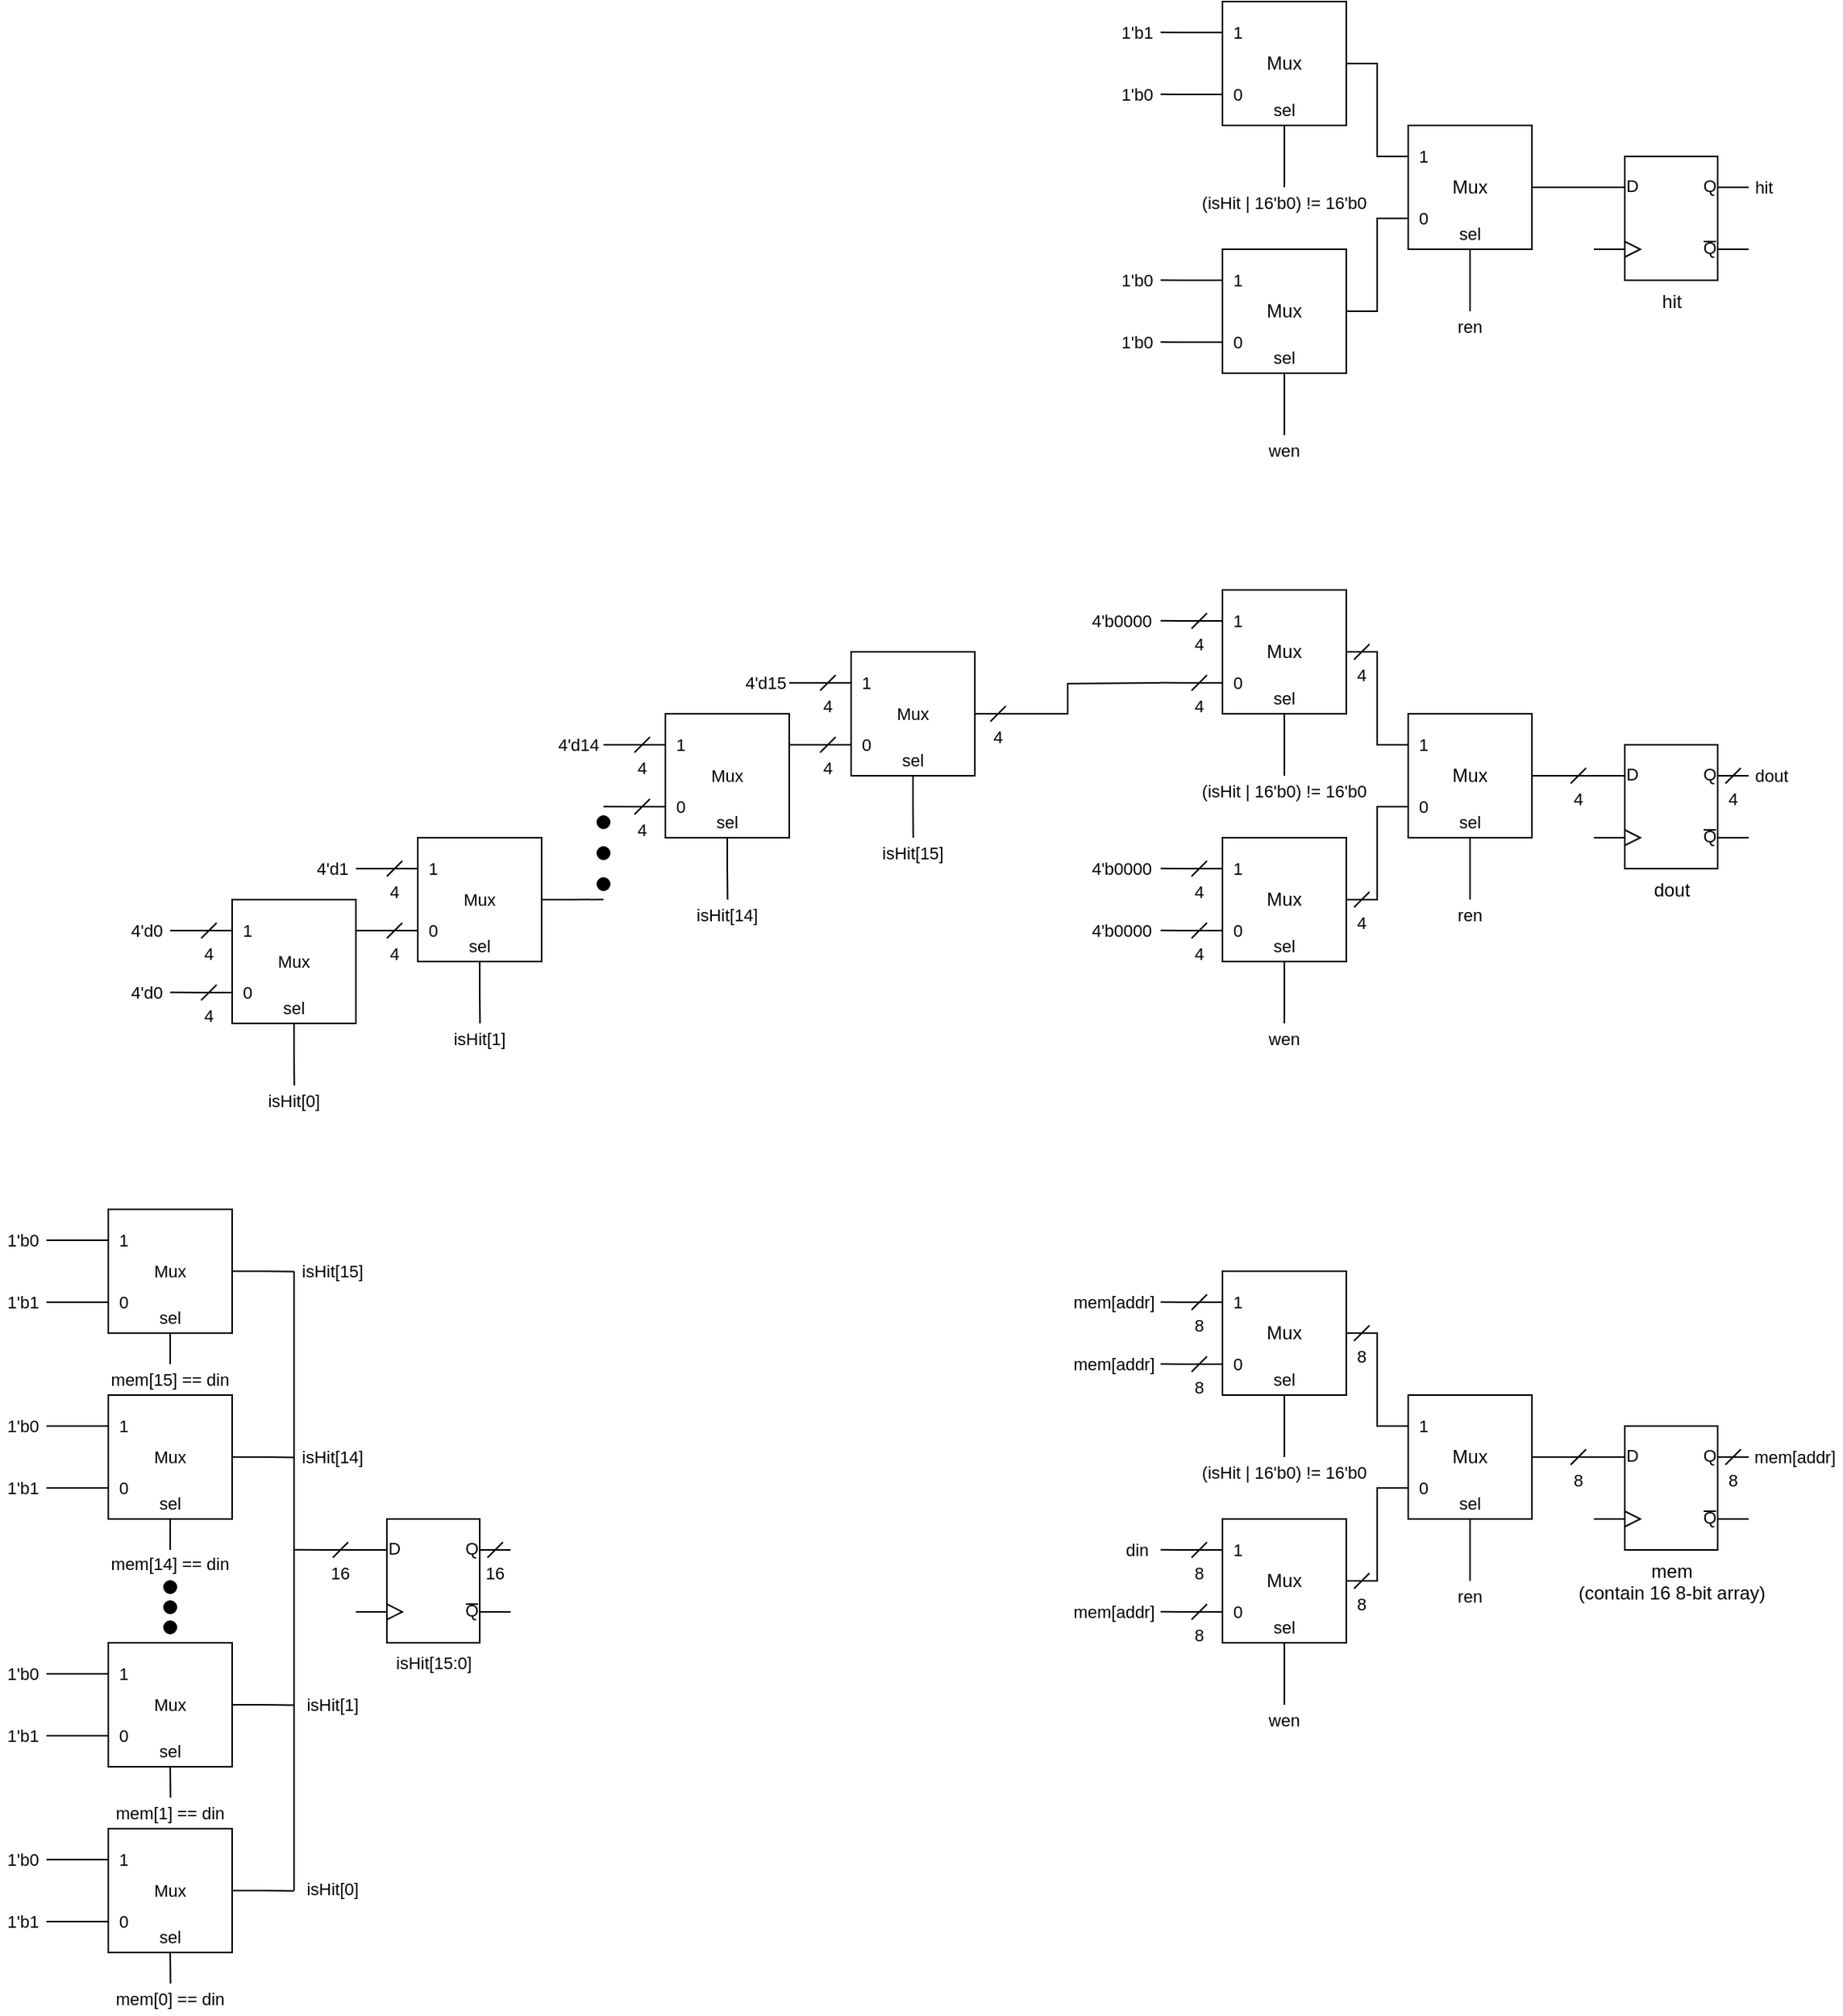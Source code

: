 <mxfile version="22.0.2" type="device">
  <diagram name="第 1 页" id="1sqylNfAPq1fsE0oIXYD">
    <mxGraphModel dx="2600" dy="2344" grid="1" gridSize="10" guides="1" tooltips="1" connect="1" arrows="1" fold="1" page="1" pageScale="1" pageWidth="827" pageHeight="1169" math="0" shadow="0">
      <root>
        <mxCell id="0" />
        <mxCell id="1" parent="0" />
        <mxCell id="I6aaFoLGxXdzeBipke8z-75" value="" style="group" parent="1" vertex="1" connectable="0">
          <mxGeometry x="90" y="-60" width="430" height="300" as="geometry" />
        </mxCell>
        <mxCell id="I6aaFoLGxXdzeBipke8z-41" value="hit" style="verticalLabelPosition=bottom;shadow=0;dashed=0;align=center;html=1;verticalAlign=top;shape=mxgraph.electrical.logic_gates.d_type_flip-flop;" parent="I6aaFoLGxXdzeBipke8z-75" vertex="1">
          <mxGeometry x="310" y="100" width="100" height="80" as="geometry" />
        </mxCell>
        <mxCell id="I6aaFoLGxXdzeBipke8z-42" style="edgeStyle=orthogonalEdgeStyle;rounded=0;orthogonalLoop=1;jettySize=auto;html=1;exitX=0.5;exitY=1;exitDx=0;exitDy=0;endArrow=none;endFill=0;" parent="I6aaFoLGxXdzeBipke8z-75" source="I6aaFoLGxXdzeBipke8z-43" edge="1">
          <mxGeometry relative="1" as="geometry">
            <mxPoint x="230" y="200" as="targetPoint" />
          </mxGeometry>
        </mxCell>
        <mxCell id="I6aaFoLGxXdzeBipke8z-43" value="Mux" style="whiteSpace=wrap;html=1;aspect=fixed;" parent="I6aaFoLGxXdzeBipke8z-75" vertex="1">
          <mxGeometry x="190" y="80" width="80" height="80" as="geometry" />
        </mxCell>
        <mxCell id="I6aaFoLGxXdzeBipke8z-44" style="edgeStyle=orthogonalEdgeStyle;shape=connector;rounded=0;orthogonalLoop=1;jettySize=auto;html=1;exitX=1;exitY=0.5;exitDx=0;exitDy=0;entryX=0;entryY=0.75;entryDx=0;entryDy=0;labelBackgroundColor=default;strokeColor=default;align=center;verticalAlign=middle;fontFamily=Helvetica;fontSize=11;fontColor=default;endArrow=none;endFill=0;" parent="I6aaFoLGxXdzeBipke8z-75" source="I6aaFoLGxXdzeBipke8z-47" target="I6aaFoLGxXdzeBipke8z-43" edge="1">
          <mxGeometry relative="1" as="geometry" />
        </mxCell>
        <mxCell id="I6aaFoLGxXdzeBipke8z-45" style="edgeStyle=orthogonalEdgeStyle;shape=connector;rounded=0;orthogonalLoop=1;jettySize=auto;html=1;exitX=0;exitY=0.25;exitDx=0;exitDy=0;labelBackgroundColor=default;strokeColor=default;align=center;verticalAlign=middle;fontFamily=Helvetica;fontSize=11;fontColor=default;endArrow=none;endFill=0;" parent="I6aaFoLGxXdzeBipke8z-75" source="I6aaFoLGxXdzeBipke8z-47" edge="1">
          <mxGeometry relative="1" as="geometry">
            <mxPoint x="30" y="179.931" as="targetPoint" />
          </mxGeometry>
        </mxCell>
        <mxCell id="I6aaFoLGxXdzeBipke8z-46" style="edgeStyle=orthogonalEdgeStyle;shape=connector;rounded=0;orthogonalLoop=1;jettySize=auto;html=1;exitX=0;exitY=0.75;exitDx=0;exitDy=0;labelBackgroundColor=default;strokeColor=default;align=center;verticalAlign=middle;fontFamily=Helvetica;fontSize=11;fontColor=default;endArrow=none;endFill=0;" parent="I6aaFoLGxXdzeBipke8z-75" source="I6aaFoLGxXdzeBipke8z-47" edge="1">
          <mxGeometry relative="1" as="geometry">
            <mxPoint x="30" y="219.931" as="targetPoint" />
          </mxGeometry>
        </mxCell>
        <mxCell id="I6aaFoLGxXdzeBipke8z-47" value="Mux" style="whiteSpace=wrap;html=1;aspect=fixed;" parent="I6aaFoLGxXdzeBipke8z-75" vertex="1">
          <mxGeometry x="70" y="160" width="80" height="80" as="geometry" />
        </mxCell>
        <mxCell id="I6aaFoLGxXdzeBipke8z-48" value="(isHit | 16&#39;b0) != 16&#39;b0" style="text;html=1;strokeColor=none;fillColor=none;align=center;verticalAlign=middle;whiteSpace=wrap;rounded=0;fontSize=11;fontFamily=Helvetica;fontColor=default;" parent="I6aaFoLGxXdzeBipke8z-75" vertex="1">
          <mxGeometry x="55" y="120" width="110" height="20" as="geometry" />
        </mxCell>
        <mxCell id="I6aaFoLGxXdzeBipke8z-49" style="edgeStyle=orthogonalEdgeStyle;shape=connector;rounded=0;orthogonalLoop=1;jettySize=auto;html=1;exitX=0.5;exitY=1;exitDx=0;exitDy=0;labelBackgroundColor=default;strokeColor=default;align=center;verticalAlign=middle;fontFamily=Helvetica;fontSize=11;fontColor=default;endArrow=none;endFill=0;" parent="I6aaFoLGxXdzeBipke8z-75" source="I6aaFoLGxXdzeBipke8z-53" edge="1">
          <mxGeometry relative="1" as="geometry">
            <mxPoint x="110" y="120" as="targetPoint" />
          </mxGeometry>
        </mxCell>
        <mxCell id="I6aaFoLGxXdzeBipke8z-50" style="edgeStyle=orthogonalEdgeStyle;shape=connector;rounded=0;orthogonalLoop=1;jettySize=auto;html=1;exitX=1;exitY=0.5;exitDx=0;exitDy=0;entryX=0;entryY=0.25;entryDx=0;entryDy=0;labelBackgroundColor=default;strokeColor=default;align=center;verticalAlign=middle;fontFamily=Helvetica;fontSize=11;fontColor=default;endArrow=none;endFill=0;" parent="I6aaFoLGxXdzeBipke8z-75" source="I6aaFoLGxXdzeBipke8z-53" target="I6aaFoLGxXdzeBipke8z-43" edge="1">
          <mxGeometry relative="1" as="geometry" />
        </mxCell>
        <mxCell id="I6aaFoLGxXdzeBipke8z-51" style="edgeStyle=orthogonalEdgeStyle;shape=connector;rounded=0;orthogonalLoop=1;jettySize=auto;html=1;exitX=0;exitY=0.25;exitDx=0;exitDy=0;labelBackgroundColor=default;strokeColor=default;align=center;verticalAlign=middle;fontFamily=Helvetica;fontSize=11;fontColor=default;endArrow=none;endFill=0;" parent="I6aaFoLGxXdzeBipke8z-75" source="I6aaFoLGxXdzeBipke8z-53" edge="1">
          <mxGeometry relative="1" as="geometry">
            <mxPoint x="30" y="19.931" as="targetPoint" />
          </mxGeometry>
        </mxCell>
        <mxCell id="I6aaFoLGxXdzeBipke8z-52" style="edgeStyle=orthogonalEdgeStyle;shape=connector;rounded=0;orthogonalLoop=1;jettySize=auto;html=1;exitX=0;exitY=0.75;exitDx=0;exitDy=0;labelBackgroundColor=default;strokeColor=default;align=center;verticalAlign=middle;fontFamily=Helvetica;fontSize=11;fontColor=default;endArrow=none;endFill=0;" parent="I6aaFoLGxXdzeBipke8z-75" source="I6aaFoLGxXdzeBipke8z-53" edge="1">
          <mxGeometry relative="1" as="geometry">
            <mxPoint x="30" y="59.931" as="targetPoint" />
          </mxGeometry>
        </mxCell>
        <mxCell id="I6aaFoLGxXdzeBipke8z-53" value="Mux" style="whiteSpace=wrap;html=1;aspect=fixed;" parent="I6aaFoLGxXdzeBipke8z-75" vertex="1">
          <mxGeometry x="70" width="80" height="80" as="geometry" />
        </mxCell>
        <mxCell id="I6aaFoLGxXdzeBipke8z-54" value="ren" style="text;html=1;strokeColor=none;fillColor=none;align=center;verticalAlign=middle;whiteSpace=wrap;rounded=0;fontSize=11;fontFamily=Helvetica;fontColor=default;" parent="I6aaFoLGxXdzeBipke8z-75" vertex="1">
          <mxGeometry x="220" y="200" width="20" height="20" as="geometry" />
        </mxCell>
        <mxCell id="I6aaFoLGxXdzeBipke8z-55" value="wen" style="text;html=1;strokeColor=none;fillColor=none;align=center;verticalAlign=middle;whiteSpace=wrap;rounded=0;fontSize=11;fontFamily=Helvetica;fontColor=default;" parent="I6aaFoLGxXdzeBipke8z-75" vertex="1">
          <mxGeometry x="100" y="280" width="20" height="20" as="geometry" />
        </mxCell>
        <mxCell id="I6aaFoLGxXdzeBipke8z-56" style="edgeStyle=orthogonalEdgeStyle;shape=connector;rounded=0;orthogonalLoop=1;jettySize=auto;html=1;exitX=0.5;exitY=1;exitDx=0;exitDy=0;entryX=0.5;entryY=0;entryDx=0;entryDy=0;labelBackgroundColor=default;strokeColor=default;align=center;verticalAlign=middle;fontFamily=Helvetica;fontSize=11;fontColor=default;endArrow=none;endFill=0;" parent="I6aaFoLGxXdzeBipke8z-75" source="I6aaFoLGxXdzeBipke8z-47" target="I6aaFoLGxXdzeBipke8z-55" edge="1">
          <mxGeometry relative="1" as="geometry" />
        </mxCell>
        <mxCell id="I6aaFoLGxXdzeBipke8z-57" style="edgeStyle=orthogonalEdgeStyle;shape=connector;rounded=0;orthogonalLoop=1;jettySize=auto;html=1;exitX=1;exitY=0.5;exitDx=0;exitDy=0;entryX=0;entryY=0.25;entryDx=0;entryDy=0;entryPerimeter=0;labelBackgroundColor=default;strokeColor=default;align=center;verticalAlign=middle;fontFamily=Helvetica;fontSize=11;fontColor=default;endArrow=none;endFill=0;" parent="I6aaFoLGxXdzeBipke8z-75" source="I6aaFoLGxXdzeBipke8z-43" target="I6aaFoLGxXdzeBipke8z-41" edge="1">
          <mxGeometry relative="1" as="geometry" />
        </mxCell>
        <mxCell id="I6aaFoLGxXdzeBipke8z-58" value="1" style="text;html=1;strokeColor=none;fillColor=none;align=center;verticalAlign=middle;whiteSpace=wrap;rounded=0;fontSize=11;fontFamily=Helvetica;fontColor=default;" parent="I6aaFoLGxXdzeBipke8z-75" vertex="1">
          <mxGeometry x="70" y="10" width="20" height="20" as="geometry" />
        </mxCell>
        <mxCell id="I6aaFoLGxXdzeBipke8z-59" value="0" style="text;html=1;strokeColor=none;fillColor=none;align=center;verticalAlign=middle;whiteSpace=wrap;rounded=0;fontSize=11;fontFamily=Helvetica;fontColor=default;" parent="I6aaFoLGxXdzeBipke8z-75" vertex="1">
          <mxGeometry x="70" y="50" width="20" height="20" as="geometry" />
        </mxCell>
        <mxCell id="I6aaFoLGxXdzeBipke8z-60" value="sel" style="text;html=1;strokeColor=none;fillColor=none;align=center;verticalAlign=middle;whiteSpace=wrap;rounded=0;fontSize=11;fontFamily=Helvetica;fontColor=default;" parent="I6aaFoLGxXdzeBipke8z-75" vertex="1">
          <mxGeometry x="100" y="60" width="20" height="20" as="geometry" />
        </mxCell>
        <mxCell id="I6aaFoLGxXdzeBipke8z-61" value="1" style="text;html=1;strokeColor=none;fillColor=none;align=center;verticalAlign=middle;whiteSpace=wrap;rounded=0;fontSize=11;fontFamily=Helvetica;fontColor=default;" parent="I6aaFoLGxXdzeBipke8z-75" vertex="1">
          <mxGeometry x="190" y="90" width="20" height="20" as="geometry" />
        </mxCell>
        <mxCell id="I6aaFoLGxXdzeBipke8z-62" value="0" style="text;html=1;strokeColor=none;fillColor=none;align=center;verticalAlign=middle;whiteSpace=wrap;rounded=0;fontSize=11;fontFamily=Helvetica;fontColor=default;" parent="I6aaFoLGxXdzeBipke8z-75" vertex="1">
          <mxGeometry x="190" y="130" width="20" height="20" as="geometry" />
        </mxCell>
        <mxCell id="I6aaFoLGxXdzeBipke8z-63" value="sel" style="text;html=1;strokeColor=none;fillColor=none;align=center;verticalAlign=middle;whiteSpace=wrap;rounded=0;fontSize=11;fontFamily=Helvetica;fontColor=default;" parent="I6aaFoLGxXdzeBipke8z-75" vertex="1">
          <mxGeometry x="220" y="140" width="20" height="20" as="geometry" />
        </mxCell>
        <mxCell id="I6aaFoLGxXdzeBipke8z-64" value="1" style="text;html=1;strokeColor=none;fillColor=none;align=center;verticalAlign=middle;whiteSpace=wrap;rounded=0;fontSize=11;fontFamily=Helvetica;fontColor=default;" parent="I6aaFoLGxXdzeBipke8z-75" vertex="1">
          <mxGeometry x="70" y="170" width="20" height="20" as="geometry" />
        </mxCell>
        <mxCell id="I6aaFoLGxXdzeBipke8z-65" value="0" style="text;html=1;strokeColor=none;fillColor=none;align=center;verticalAlign=middle;whiteSpace=wrap;rounded=0;fontSize=11;fontFamily=Helvetica;fontColor=default;" parent="I6aaFoLGxXdzeBipke8z-75" vertex="1">
          <mxGeometry x="70" y="210" width="20" height="20" as="geometry" />
        </mxCell>
        <mxCell id="I6aaFoLGxXdzeBipke8z-66" value="sel" style="text;html=1;strokeColor=none;fillColor=none;align=center;verticalAlign=middle;whiteSpace=wrap;rounded=0;fontSize=11;fontFamily=Helvetica;fontColor=default;" parent="I6aaFoLGxXdzeBipke8z-75" vertex="1">
          <mxGeometry x="100" y="220" width="20" height="20" as="geometry" />
        </mxCell>
        <mxCell id="I6aaFoLGxXdzeBipke8z-70" value="1&#39;b1" style="text;html=1;strokeColor=none;fillColor=none;align=center;verticalAlign=middle;whiteSpace=wrap;rounded=0;fontSize=11;fontFamily=Helvetica;fontColor=default;" parent="I6aaFoLGxXdzeBipke8z-75" vertex="1">
          <mxGeometry y="10" width="30" height="20" as="geometry" />
        </mxCell>
        <mxCell id="I6aaFoLGxXdzeBipke8z-71" value="hit" style="text;html=1;strokeColor=none;fillColor=none;align=center;verticalAlign=middle;whiteSpace=wrap;rounded=0;fontSize=11;fontFamily=Helvetica;fontColor=default;" parent="I6aaFoLGxXdzeBipke8z-75" vertex="1">
          <mxGeometry x="410" y="110" width="20" height="20" as="geometry" />
        </mxCell>
        <mxCell id="I6aaFoLGxXdzeBipke8z-72" value="1&#39;b0" style="text;html=1;strokeColor=none;fillColor=none;align=center;verticalAlign=middle;whiteSpace=wrap;rounded=0;fontSize=11;fontFamily=Helvetica;fontColor=default;" parent="I6aaFoLGxXdzeBipke8z-75" vertex="1">
          <mxGeometry y="50" width="30" height="20" as="geometry" />
        </mxCell>
        <mxCell id="I6aaFoLGxXdzeBipke8z-73" value="1&#39;b0" style="text;html=1;strokeColor=none;fillColor=none;align=center;verticalAlign=middle;whiteSpace=wrap;rounded=0;fontSize=11;fontFamily=Helvetica;fontColor=default;" parent="I6aaFoLGxXdzeBipke8z-75" vertex="1">
          <mxGeometry y="170" width="30" height="20" as="geometry" />
        </mxCell>
        <mxCell id="I6aaFoLGxXdzeBipke8z-74" value="1&#39;b0" style="text;html=1;strokeColor=none;fillColor=none;align=center;verticalAlign=middle;whiteSpace=wrap;rounded=0;fontSize=11;fontFamily=Helvetica;fontColor=default;" parent="I6aaFoLGxXdzeBipke8z-75" vertex="1">
          <mxGeometry y="210" width="30" height="20" as="geometry" />
        </mxCell>
        <mxCell id="I6aaFoLGxXdzeBipke8z-125" value="" style="group" parent="1" vertex="1" connectable="0">
          <mxGeometry x="60" y="760" width="500" height="300" as="geometry" />
        </mxCell>
        <mxCell id="I6aaFoLGxXdzeBipke8z-126" value="mem&lt;br&gt;(contain 16 8-bit array)" style="verticalLabelPosition=bottom;shadow=0;dashed=0;align=center;html=1;verticalAlign=top;shape=mxgraph.electrical.logic_gates.d_type_flip-flop;" parent="I6aaFoLGxXdzeBipke8z-125" vertex="1">
          <mxGeometry x="340" y="100" width="100" height="80" as="geometry" />
        </mxCell>
        <mxCell id="I6aaFoLGxXdzeBipke8z-127" style="edgeStyle=orthogonalEdgeStyle;rounded=0;orthogonalLoop=1;jettySize=auto;html=1;exitX=0.5;exitY=1;exitDx=0;exitDy=0;endArrow=none;endFill=0;" parent="I6aaFoLGxXdzeBipke8z-125" source="I6aaFoLGxXdzeBipke8z-128" edge="1">
          <mxGeometry relative="1" as="geometry">
            <mxPoint x="260" y="200" as="targetPoint" />
          </mxGeometry>
        </mxCell>
        <mxCell id="I6aaFoLGxXdzeBipke8z-128" value="Mux" style="whiteSpace=wrap;html=1;aspect=fixed;" parent="I6aaFoLGxXdzeBipke8z-125" vertex="1">
          <mxGeometry x="220" y="80" width="80" height="80" as="geometry" />
        </mxCell>
        <mxCell id="I6aaFoLGxXdzeBipke8z-129" style="edgeStyle=orthogonalEdgeStyle;shape=connector;rounded=0;orthogonalLoop=1;jettySize=auto;html=1;exitX=1;exitY=0.5;exitDx=0;exitDy=0;entryX=0;entryY=0.75;entryDx=0;entryDy=0;labelBackgroundColor=default;strokeColor=default;align=center;verticalAlign=middle;fontFamily=Helvetica;fontSize=11;fontColor=default;endArrow=none;endFill=0;" parent="I6aaFoLGxXdzeBipke8z-125" source="I6aaFoLGxXdzeBipke8z-132" target="I6aaFoLGxXdzeBipke8z-128" edge="1">
          <mxGeometry relative="1" as="geometry" />
        </mxCell>
        <mxCell id="I6aaFoLGxXdzeBipke8z-130" style="edgeStyle=orthogonalEdgeStyle;shape=connector;rounded=0;orthogonalLoop=1;jettySize=auto;html=1;exitX=0;exitY=0.25;exitDx=0;exitDy=0;labelBackgroundColor=default;strokeColor=default;align=center;verticalAlign=middle;fontFamily=Helvetica;fontSize=11;fontColor=default;endArrow=none;endFill=0;" parent="I6aaFoLGxXdzeBipke8z-125" source="I6aaFoLGxXdzeBipke8z-132" edge="1">
          <mxGeometry relative="1" as="geometry">
            <mxPoint x="60" y="179.931" as="targetPoint" />
          </mxGeometry>
        </mxCell>
        <mxCell id="I6aaFoLGxXdzeBipke8z-131" style="edgeStyle=orthogonalEdgeStyle;shape=connector;rounded=0;orthogonalLoop=1;jettySize=auto;html=1;exitX=0;exitY=0.75;exitDx=0;exitDy=0;labelBackgroundColor=default;strokeColor=default;align=center;verticalAlign=middle;fontFamily=Helvetica;fontSize=11;fontColor=default;endArrow=none;endFill=0;" parent="I6aaFoLGxXdzeBipke8z-125" source="I6aaFoLGxXdzeBipke8z-132" edge="1">
          <mxGeometry relative="1" as="geometry">
            <mxPoint x="60" y="219.931" as="targetPoint" />
          </mxGeometry>
        </mxCell>
        <mxCell id="I6aaFoLGxXdzeBipke8z-132" value="Mux" style="whiteSpace=wrap;html=1;aspect=fixed;" parent="I6aaFoLGxXdzeBipke8z-125" vertex="1">
          <mxGeometry x="100" y="160" width="80" height="80" as="geometry" />
        </mxCell>
        <mxCell id="I6aaFoLGxXdzeBipke8z-133" value="(isHit | 16&#39;b0) != 16&#39;b0" style="text;html=1;strokeColor=none;fillColor=none;align=center;verticalAlign=middle;whiteSpace=wrap;rounded=0;fontSize=11;fontFamily=Helvetica;fontColor=default;" parent="I6aaFoLGxXdzeBipke8z-125" vertex="1">
          <mxGeometry x="85" y="120" width="110" height="20" as="geometry" />
        </mxCell>
        <mxCell id="I6aaFoLGxXdzeBipke8z-134" style="edgeStyle=orthogonalEdgeStyle;shape=connector;rounded=0;orthogonalLoop=1;jettySize=auto;html=1;exitX=0.5;exitY=1;exitDx=0;exitDy=0;labelBackgroundColor=default;strokeColor=default;align=center;verticalAlign=middle;fontFamily=Helvetica;fontSize=11;fontColor=default;endArrow=none;endFill=0;" parent="I6aaFoLGxXdzeBipke8z-125" source="I6aaFoLGxXdzeBipke8z-138" edge="1">
          <mxGeometry relative="1" as="geometry">
            <mxPoint x="140" y="120" as="targetPoint" />
          </mxGeometry>
        </mxCell>
        <mxCell id="I6aaFoLGxXdzeBipke8z-135" style="edgeStyle=orthogonalEdgeStyle;shape=connector;rounded=0;orthogonalLoop=1;jettySize=auto;html=1;exitX=1;exitY=0.5;exitDx=0;exitDy=0;entryX=0;entryY=0.25;entryDx=0;entryDy=0;labelBackgroundColor=default;strokeColor=default;align=center;verticalAlign=middle;fontFamily=Helvetica;fontSize=11;fontColor=default;endArrow=none;endFill=0;" parent="I6aaFoLGxXdzeBipke8z-125" source="I6aaFoLGxXdzeBipke8z-138" target="I6aaFoLGxXdzeBipke8z-128" edge="1">
          <mxGeometry relative="1" as="geometry" />
        </mxCell>
        <mxCell id="I6aaFoLGxXdzeBipke8z-136" style="edgeStyle=orthogonalEdgeStyle;shape=connector;rounded=0;orthogonalLoop=1;jettySize=auto;html=1;exitX=0;exitY=0.25;exitDx=0;exitDy=0;labelBackgroundColor=default;strokeColor=default;align=center;verticalAlign=middle;fontFamily=Helvetica;fontSize=11;fontColor=default;endArrow=none;endFill=0;" parent="I6aaFoLGxXdzeBipke8z-125" source="I6aaFoLGxXdzeBipke8z-138" edge="1">
          <mxGeometry relative="1" as="geometry">
            <mxPoint x="60" y="19.931" as="targetPoint" />
          </mxGeometry>
        </mxCell>
        <mxCell id="I6aaFoLGxXdzeBipke8z-137" style="edgeStyle=orthogonalEdgeStyle;shape=connector;rounded=0;orthogonalLoop=1;jettySize=auto;html=1;exitX=0;exitY=0.75;exitDx=0;exitDy=0;labelBackgroundColor=default;strokeColor=default;align=center;verticalAlign=middle;fontFamily=Helvetica;fontSize=11;fontColor=default;endArrow=none;endFill=0;" parent="I6aaFoLGxXdzeBipke8z-125" source="I6aaFoLGxXdzeBipke8z-138" edge="1">
          <mxGeometry relative="1" as="geometry">
            <mxPoint x="60" y="59.931" as="targetPoint" />
          </mxGeometry>
        </mxCell>
        <mxCell id="I6aaFoLGxXdzeBipke8z-138" value="Mux" style="whiteSpace=wrap;html=1;aspect=fixed;" parent="I6aaFoLGxXdzeBipke8z-125" vertex="1">
          <mxGeometry x="100" width="80" height="80" as="geometry" />
        </mxCell>
        <mxCell id="I6aaFoLGxXdzeBipke8z-139" value="ren" style="text;html=1;strokeColor=none;fillColor=none;align=center;verticalAlign=middle;whiteSpace=wrap;rounded=0;fontSize=11;fontFamily=Helvetica;fontColor=default;" parent="I6aaFoLGxXdzeBipke8z-125" vertex="1">
          <mxGeometry x="250" y="200" width="20" height="20" as="geometry" />
        </mxCell>
        <mxCell id="I6aaFoLGxXdzeBipke8z-140" value="wen" style="text;html=1;strokeColor=none;fillColor=none;align=center;verticalAlign=middle;whiteSpace=wrap;rounded=0;fontSize=11;fontFamily=Helvetica;fontColor=default;" parent="I6aaFoLGxXdzeBipke8z-125" vertex="1">
          <mxGeometry x="130" y="280" width="20" height="20" as="geometry" />
        </mxCell>
        <mxCell id="I6aaFoLGxXdzeBipke8z-141" style="edgeStyle=orthogonalEdgeStyle;shape=connector;rounded=0;orthogonalLoop=1;jettySize=auto;html=1;exitX=0.5;exitY=1;exitDx=0;exitDy=0;entryX=0.5;entryY=0;entryDx=0;entryDy=0;labelBackgroundColor=default;strokeColor=default;align=center;verticalAlign=middle;fontFamily=Helvetica;fontSize=11;fontColor=default;endArrow=none;endFill=0;" parent="I6aaFoLGxXdzeBipke8z-125" source="I6aaFoLGxXdzeBipke8z-132" target="I6aaFoLGxXdzeBipke8z-140" edge="1">
          <mxGeometry relative="1" as="geometry" />
        </mxCell>
        <mxCell id="I6aaFoLGxXdzeBipke8z-142" style="edgeStyle=orthogonalEdgeStyle;shape=connector;rounded=0;orthogonalLoop=1;jettySize=auto;html=1;exitX=1;exitY=0.5;exitDx=0;exitDy=0;entryX=0;entryY=0.25;entryDx=0;entryDy=0;entryPerimeter=0;labelBackgroundColor=default;strokeColor=default;align=center;verticalAlign=middle;fontFamily=Helvetica;fontSize=11;fontColor=default;endArrow=none;endFill=0;" parent="I6aaFoLGxXdzeBipke8z-125" source="I6aaFoLGxXdzeBipke8z-128" target="I6aaFoLGxXdzeBipke8z-126" edge="1">
          <mxGeometry relative="1" as="geometry" />
        </mxCell>
        <mxCell id="I6aaFoLGxXdzeBipke8z-143" value="1" style="text;html=1;strokeColor=none;fillColor=none;align=center;verticalAlign=middle;whiteSpace=wrap;rounded=0;fontSize=11;fontFamily=Helvetica;fontColor=default;" parent="I6aaFoLGxXdzeBipke8z-125" vertex="1">
          <mxGeometry x="100" y="10" width="20" height="20" as="geometry" />
        </mxCell>
        <mxCell id="I6aaFoLGxXdzeBipke8z-144" value="0" style="text;html=1;strokeColor=none;fillColor=none;align=center;verticalAlign=middle;whiteSpace=wrap;rounded=0;fontSize=11;fontFamily=Helvetica;fontColor=default;" parent="I6aaFoLGxXdzeBipke8z-125" vertex="1">
          <mxGeometry x="100" y="50" width="20" height="20" as="geometry" />
        </mxCell>
        <mxCell id="I6aaFoLGxXdzeBipke8z-145" value="sel" style="text;html=1;strokeColor=none;fillColor=none;align=center;verticalAlign=middle;whiteSpace=wrap;rounded=0;fontSize=11;fontFamily=Helvetica;fontColor=default;" parent="I6aaFoLGxXdzeBipke8z-125" vertex="1">
          <mxGeometry x="130" y="60" width="20" height="20" as="geometry" />
        </mxCell>
        <mxCell id="I6aaFoLGxXdzeBipke8z-146" value="1" style="text;html=1;strokeColor=none;fillColor=none;align=center;verticalAlign=middle;whiteSpace=wrap;rounded=0;fontSize=11;fontFamily=Helvetica;fontColor=default;" parent="I6aaFoLGxXdzeBipke8z-125" vertex="1">
          <mxGeometry x="220" y="90" width="20" height="20" as="geometry" />
        </mxCell>
        <mxCell id="I6aaFoLGxXdzeBipke8z-147" value="0" style="text;html=1;strokeColor=none;fillColor=none;align=center;verticalAlign=middle;whiteSpace=wrap;rounded=0;fontSize=11;fontFamily=Helvetica;fontColor=default;" parent="I6aaFoLGxXdzeBipke8z-125" vertex="1">
          <mxGeometry x="220" y="130" width="20" height="20" as="geometry" />
        </mxCell>
        <mxCell id="I6aaFoLGxXdzeBipke8z-148" value="sel" style="text;html=1;strokeColor=none;fillColor=none;align=center;verticalAlign=middle;whiteSpace=wrap;rounded=0;fontSize=11;fontFamily=Helvetica;fontColor=default;" parent="I6aaFoLGxXdzeBipke8z-125" vertex="1">
          <mxGeometry x="250" y="140" width="20" height="20" as="geometry" />
        </mxCell>
        <mxCell id="I6aaFoLGxXdzeBipke8z-149" value="1" style="text;html=1;strokeColor=none;fillColor=none;align=center;verticalAlign=middle;whiteSpace=wrap;rounded=0;fontSize=11;fontFamily=Helvetica;fontColor=default;" parent="I6aaFoLGxXdzeBipke8z-125" vertex="1">
          <mxGeometry x="100" y="170" width="20" height="20" as="geometry" />
        </mxCell>
        <mxCell id="I6aaFoLGxXdzeBipke8z-150" value="0" style="text;html=1;strokeColor=none;fillColor=none;align=center;verticalAlign=middle;whiteSpace=wrap;rounded=0;fontSize=11;fontFamily=Helvetica;fontColor=default;" parent="I6aaFoLGxXdzeBipke8z-125" vertex="1">
          <mxGeometry x="100" y="210" width="20" height="20" as="geometry" />
        </mxCell>
        <mxCell id="I6aaFoLGxXdzeBipke8z-151" value="sel" style="text;html=1;strokeColor=none;fillColor=none;align=center;verticalAlign=middle;whiteSpace=wrap;rounded=0;fontSize=11;fontFamily=Helvetica;fontColor=default;" parent="I6aaFoLGxXdzeBipke8z-125" vertex="1">
          <mxGeometry x="130" y="220" width="20" height="20" as="geometry" />
        </mxCell>
        <mxCell id="I6aaFoLGxXdzeBipke8z-152" value="mem[addr]" style="text;html=1;strokeColor=none;fillColor=none;align=center;verticalAlign=middle;whiteSpace=wrap;rounded=0;fontSize=11;fontFamily=Helvetica;fontColor=default;" parent="I6aaFoLGxXdzeBipke8z-125" vertex="1">
          <mxGeometry y="210" width="60" height="20" as="geometry" />
        </mxCell>
        <mxCell id="I6aaFoLGxXdzeBipke8z-153" value="din" style="text;html=1;strokeColor=none;fillColor=none;align=center;verticalAlign=middle;whiteSpace=wrap;rounded=0;fontSize=11;fontFamily=Helvetica;fontColor=default;" parent="I6aaFoLGxXdzeBipke8z-125" vertex="1">
          <mxGeometry x="30" y="170" width="30" height="20" as="geometry" />
        </mxCell>
        <mxCell id="I6aaFoLGxXdzeBipke8z-154" value="mem[addr]" style="text;html=1;strokeColor=none;fillColor=none;align=center;verticalAlign=middle;whiteSpace=wrap;rounded=0;fontSize=11;fontFamily=Helvetica;fontColor=default;" parent="I6aaFoLGxXdzeBipke8z-125" vertex="1">
          <mxGeometry y="50" width="60" height="20" as="geometry" />
        </mxCell>
        <mxCell id="I6aaFoLGxXdzeBipke8z-155" value="mem[addr]" style="text;html=1;strokeColor=none;fillColor=none;align=center;verticalAlign=middle;whiteSpace=wrap;rounded=0;fontSize=11;fontFamily=Helvetica;fontColor=default;" parent="I6aaFoLGxXdzeBipke8z-125" vertex="1">
          <mxGeometry y="10" width="60" height="20" as="geometry" />
        </mxCell>
        <mxCell id="I6aaFoLGxXdzeBipke8z-156" value="mem[addr]" style="text;html=1;strokeColor=none;fillColor=none;align=center;verticalAlign=middle;whiteSpace=wrap;rounded=0;fontSize=11;fontFamily=Helvetica;fontColor=default;" parent="I6aaFoLGxXdzeBipke8z-125" vertex="1">
          <mxGeometry x="440" y="110" width="60" height="20" as="geometry" />
        </mxCell>
        <mxCell id="I6aaFoLGxXdzeBipke8z-157" value="" style="endArrow=none;html=1;rounded=0;labelBackgroundColor=default;strokeColor=default;align=center;verticalAlign=middle;fontFamily=Helvetica;fontSize=11;fontColor=default;shape=connector;" parent="I6aaFoLGxXdzeBipke8z-125" edge="1">
          <mxGeometry width="50" height="50" relative="1" as="geometry">
            <mxPoint x="80" y="25" as="sourcePoint" />
            <mxPoint x="90" y="15" as="targetPoint" />
          </mxGeometry>
        </mxCell>
        <mxCell id="I6aaFoLGxXdzeBipke8z-158" value="8" style="text;html=1;strokeColor=none;fillColor=none;align=center;verticalAlign=middle;whiteSpace=wrap;rounded=0;fontSize=11;fontFamily=Helvetica;fontColor=default;" parent="I6aaFoLGxXdzeBipke8z-125" vertex="1">
          <mxGeometry x="80" y="30" width="10" height="10" as="geometry" />
        </mxCell>
        <mxCell id="I6aaFoLGxXdzeBipke8z-159" value="" style="endArrow=none;html=1;rounded=0;labelBackgroundColor=default;strokeColor=default;align=center;verticalAlign=middle;fontFamily=Helvetica;fontSize=11;fontColor=default;shape=connector;" parent="I6aaFoLGxXdzeBipke8z-125" edge="1">
          <mxGeometry width="50" height="50" relative="1" as="geometry">
            <mxPoint x="80" y="65" as="sourcePoint" />
            <mxPoint x="90" y="55" as="targetPoint" />
          </mxGeometry>
        </mxCell>
        <mxCell id="I6aaFoLGxXdzeBipke8z-160" value="8" style="text;html=1;strokeColor=none;fillColor=none;align=center;verticalAlign=middle;whiteSpace=wrap;rounded=0;fontSize=11;fontFamily=Helvetica;fontColor=default;" parent="I6aaFoLGxXdzeBipke8z-125" vertex="1">
          <mxGeometry x="80" y="70" width="10" height="10" as="geometry" />
        </mxCell>
        <mxCell id="I6aaFoLGxXdzeBipke8z-161" value="" style="endArrow=none;html=1;rounded=0;labelBackgroundColor=default;strokeColor=default;align=center;verticalAlign=middle;fontFamily=Helvetica;fontSize=11;fontColor=default;shape=connector;" parent="I6aaFoLGxXdzeBipke8z-125" edge="1">
          <mxGeometry width="50" height="50" relative="1" as="geometry">
            <mxPoint x="80" y="185" as="sourcePoint" />
            <mxPoint x="90" y="175" as="targetPoint" />
          </mxGeometry>
        </mxCell>
        <mxCell id="I6aaFoLGxXdzeBipke8z-162" value="8" style="text;html=1;strokeColor=none;fillColor=none;align=center;verticalAlign=middle;whiteSpace=wrap;rounded=0;fontSize=11;fontFamily=Helvetica;fontColor=default;" parent="I6aaFoLGxXdzeBipke8z-125" vertex="1">
          <mxGeometry x="80" y="190" width="10" height="10" as="geometry" />
        </mxCell>
        <mxCell id="I6aaFoLGxXdzeBipke8z-163" value="" style="endArrow=none;html=1;rounded=0;labelBackgroundColor=default;strokeColor=default;align=center;verticalAlign=middle;fontFamily=Helvetica;fontSize=11;fontColor=default;shape=connector;" parent="I6aaFoLGxXdzeBipke8z-125" edge="1">
          <mxGeometry width="50" height="50" relative="1" as="geometry">
            <mxPoint x="425" y="125" as="sourcePoint" />
            <mxPoint x="435" y="115" as="targetPoint" />
          </mxGeometry>
        </mxCell>
        <mxCell id="I6aaFoLGxXdzeBipke8z-164" value="8" style="text;html=1;strokeColor=none;fillColor=none;align=center;verticalAlign=middle;whiteSpace=wrap;rounded=0;fontSize=11;fontFamily=Helvetica;fontColor=default;" parent="I6aaFoLGxXdzeBipke8z-125" vertex="1">
          <mxGeometry x="425" y="130" width="10" height="10" as="geometry" />
        </mxCell>
        <mxCell id="I6aaFoLGxXdzeBipke8z-165" value="" style="endArrow=none;html=1;rounded=0;labelBackgroundColor=default;strokeColor=default;align=center;verticalAlign=middle;fontFamily=Helvetica;fontSize=11;fontColor=default;shape=connector;" parent="I6aaFoLGxXdzeBipke8z-125" edge="1">
          <mxGeometry width="50" height="50" relative="1" as="geometry">
            <mxPoint x="325" y="125" as="sourcePoint" />
            <mxPoint x="335" y="115" as="targetPoint" />
          </mxGeometry>
        </mxCell>
        <mxCell id="I6aaFoLGxXdzeBipke8z-166" value="8" style="text;html=1;strokeColor=none;fillColor=none;align=center;verticalAlign=middle;whiteSpace=wrap;rounded=0;fontSize=11;fontFamily=Helvetica;fontColor=default;" parent="I6aaFoLGxXdzeBipke8z-125" vertex="1">
          <mxGeometry x="325" y="130" width="10" height="10" as="geometry" />
        </mxCell>
        <mxCell id="I6aaFoLGxXdzeBipke8z-167" value="" style="endArrow=none;html=1;rounded=0;labelBackgroundColor=default;strokeColor=default;align=center;verticalAlign=middle;fontFamily=Helvetica;fontSize=11;fontColor=default;shape=connector;" parent="I6aaFoLGxXdzeBipke8z-125" edge="1">
          <mxGeometry width="50" height="50" relative="1" as="geometry">
            <mxPoint x="80" y="225" as="sourcePoint" />
            <mxPoint x="90" y="215" as="targetPoint" />
          </mxGeometry>
        </mxCell>
        <mxCell id="I6aaFoLGxXdzeBipke8z-168" value="8" style="text;html=1;strokeColor=none;fillColor=none;align=center;verticalAlign=middle;whiteSpace=wrap;rounded=0;fontSize=11;fontFamily=Helvetica;fontColor=default;" parent="I6aaFoLGxXdzeBipke8z-125" vertex="1">
          <mxGeometry x="80" y="230" width="10" height="10" as="geometry" />
        </mxCell>
        <mxCell id="I6aaFoLGxXdzeBipke8z-169" value="" style="endArrow=none;html=1;rounded=0;labelBackgroundColor=default;strokeColor=default;align=center;verticalAlign=middle;fontFamily=Helvetica;fontSize=11;fontColor=default;shape=connector;" parent="I6aaFoLGxXdzeBipke8z-125" edge="1">
          <mxGeometry width="50" height="50" relative="1" as="geometry">
            <mxPoint x="185" y="45" as="sourcePoint" />
            <mxPoint x="195" y="35" as="targetPoint" />
          </mxGeometry>
        </mxCell>
        <mxCell id="I6aaFoLGxXdzeBipke8z-170" value="8" style="text;html=1;strokeColor=none;fillColor=none;align=center;verticalAlign=middle;whiteSpace=wrap;rounded=0;fontSize=11;fontFamily=Helvetica;fontColor=default;" parent="I6aaFoLGxXdzeBipke8z-125" vertex="1">
          <mxGeometry x="185" y="50" width="10" height="10" as="geometry" />
        </mxCell>
        <mxCell id="I6aaFoLGxXdzeBipke8z-171" value="" style="endArrow=none;html=1;rounded=0;labelBackgroundColor=default;strokeColor=default;align=center;verticalAlign=middle;fontFamily=Helvetica;fontSize=11;fontColor=default;shape=connector;" parent="I6aaFoLGxXdzeBipke8z-125" edge="1">
          <mxGeometry width="50" height="50" relative="1" as="geometry">
            <mxPoint x="185" y="205" as="sourcePoint" />
            <mxPoint x="195" y="195" as="targetPoint" />
          </mxGeometry>
        </mxCell>
        <mxCell id="I6aaFoLGxXdzeBipke8z-172" value="8" style="text;html=1;strokeColor=none;fillColor=none;align=center;verticalAlign=middle;whiteSpace=wrap;rounded=0;fontSize=11;fontFamily=Helvetica;fontColor=default;" parent="I6aaFoLGxXdzeBipke8z-125" vertex="1">
          <mxGeometry x="185" y="210" width="10" height="10" as="geometry" />
        </mxCell>
        <mxCell id="aZqe3vb6Hepgzw5Yev4Q-1" value="" style="group" vertex="1" connectable="0" parent="1">
          <mxGeometry x="-630" y="720" width="330" height="520" as="geometry" />
        </mxCell>
        <mxCell id="I6aaFoLGxXdzeBipke8z-260" style="edgeStyle=orthogonalEdgeStyle;shape=connector;rounded=0;orthogonalLoop=1;jettySize=auto;html=1;exitX=0;exitY=0.25;exitDx=0;exitDy=0;exitPerimeter=0;labelBackgroundColor=default;strokeColor=default;align=center;verticalAlign=middle;fontFamily=Helvetica;fontSize=11;fontColor=default;endArrow=none;endFill=0;" parent="aZqe3vb6Hepgzw5Yev4Q-1" source="I6aaFoLGxXdzeBipke8z-233" edge="1">
          <mxGeometry relative="1" as="geometry">
            <mxPoint x="190" y="219.857" as="targetPoint" />
          </mxGeometry>
        </mxCell>
        <mxCell id="I6aaFoLGxXdzeBipke8z-233" value="isHit[15:0]" style="verticalLabelPosition=bottom;shadow=0;dashed=0;align=center;html=1;verticalAlign=top;shape=mxgraph.electrical.logic_gates.d_type_flip-flop;fontFamily=Helvetica;fontSize=11;fontColor=default;" parent="aZqe3vb6Hepgzw5Yev4Q-1" vertex="1">
          <mxGeometry x="230" y="200" width="100" height="80" as="geometry" />
        </mxCell>
        <mxCell id="I6aaFoLGxXdzeBipke8z-266" style="edgeStyle=orthogonalEdgeStyle;shape=connector;rounded=0;orthogonalLoop=1;jettySize=auto;html=1;exitX=1;exitY=0.5;exitDx=0;exitDy=0;labelBackgroundColor=default;strokeColor=default;align=center;verticalAlign=middle;fontFamily=Helvetica;fontSize=11;fontColor=default;endArrow=none;endFill=0;" parent="aZqe3vb6Hepgzw5Yev4Q-1" source="I6aaFoLGxXdzeBipke8z-252" edge="1">
          <mxGeometry relative="1" as="geometry">
            <mxPoint x="190" y="40.2" as="targetPoint" />
          </mxGeometry>
        </mxCell>
        <mxCell id="I6aaFoLGxXdzeBipke8z-273" style="edgeStyle=orthogonalEdgeStyle;shape=connector;rounded=0;orthogonalLoop=1;jettySize=auto;html=1;exitX=0;exitY=0.25;exitDx=0;exitDy=0;labelBackgroundColor=default;strokeColor=default;align=center;verticalAlign=middle;fontFamily=Helvetica;fontSize=11;fontColor=default;endArrow=none;endFill=0;" parent="aZqe3vb6Hepgzw5Yev4Q-1" source="I6aaFoLGxXdzeBipke8z-252" edge="1">
          <mxGeometry relative="1" as="geometry">
            <mxPoint x="30" y="20" as="targetPoint" />
          </mxGeometry>
        </mxCell>
        <mxCell id="I6aaFoLGxXdzeBipke8z-274" style="edgeStyle=orthogonalEdgeStyle;shape=connector;rounded=0;orthogonalLoop=1;jettySize=auto;html=1;exitX=0;exitY=0.75;exitDx=0;exitDy=0;labelBackgroundColor=default;strokeColor=default;align=center;verticalAlign=middle;fontFamily=Helvetica;fontSize=11;fontColor=default;endArrow=none;endFill=0;" parent="aZqe3vb6Hepgzw5Yev4Q-1" source="I6aaFoLGxXdzeBipke8z-252" edge="1">
          <mxGeometry relative="1" as="geometry">
            <mxPoint x="30" y="60" as="targetPoint" />
          </mxGeometry>
        </mxCell>
        <mxCell id="I6aaFoLGxXdzeBipke8z-290" style="edgeStyle=orthogonalEdgeStyle;shape=connector;rounded=0;orthogonalLoop=1;jettySize=auto;html=1;exitX=0.5;exitY=1;exitDx=0;exitDy=0;labelBackgroundColor=default;strokeColor=default;align=center;verticalAlign=middle;fontFamily=Helvetica;fontSize=11;fontColor=default;endArrow=none;endFill=0;" parent="aZqe3vb6Hepgzw5Yev4Q-1" source="I6aaFoLGxXdzeBipke8z-252" edge="1">
          <mxGeometry relative="1" as="geometry">
            <mxPoint x="110" y="100" as="targetPoint" />
          </mxGeometry>
        </mxCell>
        <mxCell id="I6aaFoLGxXdzeBipke8z-252" value="Mux" style="whiteSpace=wrap;html=1;aspect=fixed;fontFamily=Helvetica;fontSize=11;fontColor=default;" parent="aZqe3vb6Hepgzw5Yev4Q-1" vertex="1">
          <mxGeometry x="70" width="80" height="80" as="geometry" />
        </mxCell>
        <mxCell id="I6aaFoLGxXdzeBipke8z-265" style="edgeStyle=orthogonalEdgeStyle;shape=connector;rounded=0;orthogonalLoop=1;jettySize=auto;html=1;exitX=1;exitY=0.5;exitDx=0;exitDy=0;labelBackgroundColor=default;strokeColor=default;align=center;verticalAlign=middle;fontFamily=Helvetica;fontSize=11;fontColor=default;endArrow=none;endFill=0;" parent="aZqe3vb6Hepgzw5Yev4Q-1" source="I6aaFoLGxXdzeBipke8z-253" edge="1">
          <mxGeometry relative="1" as="geometry">
            <mxPoint x="190" y="160.2" as="targetPoint" />
          </mxGeometry>
        </mxCell>
        <mxCell id="I6aaFoLGxXdzeBipke8z-275" style="edgeStyle=orthogonalEdgeStyle;shape=connector;rounded=0;orthogonalLoop=1;jettySize=auto;html=1;exitX=0;exitY=0.25;exitDx=0;exitDy=0;labelBackgroundColor=default;strokeColor=default;align=center;verticalAlign=middle;fontFamily=Helvetica;fontSize=11;fontColor=default;endArrow=none;endFill=0;" parent="aZqe3vb6Hepgzw5Yev4Q-1" source="I6aaFoLGxXdzeBipke8z-253" edge="1">
          <mxGeometry relative="1" as="geometry">
            <mxPoint x="30" y="140" as="targetPoint" />
          </mxGeometry>
        </mxCell>
        <mxCell id="I6aaFoLGxXdzeBipke8z-276" style="edgeStyle=orthogonalEdgeStyle;shape=connector;rounded=0;orthogonalLoop=1;jettySize=auto;html=1;exitX=0;exitY=0.75;exitDx=0;exitDy=0;labelBackgroundColor=default;strokeColor=default;align=center;verticalAlign=middle;fontFamily=Helvetica;fontSize=11;fontColor=default;endArrow=none;endFill=0;" parent="aZqe3vb6Hepgzw5Yev4Q-1" source="I6aaFoLGxXdzeBipke8z-253" edge="1">
          <mxGeometry relative="1" as="geometry">
            <mxPoint x="30" y="180" as="targetPoint" />
          </mxGeometry>
        </mxCell>
        <mxCell id="I6aaFoLGxXdzeBipke8z-292" style="edgeStyle=orthogonalEdgeStyle;shape=connector;rounded=0;orthogonalLoop=1;jettySize=auto;html=1;exitX=0.5;exitY=1;exitDx=0;exitDy=0;labelBackgroundColor=default;strokeColor=default;align=center;verticalAlign=middle;fontFamily=Helvetica;fontSize=11;fontColor=default;endArrow=none;endFill=0;" parent="aZqe3vb6Hepgzw5Yev4Q-1" source="I6aaFoLGxXdzeBipke8z-253" edge="1">
          <mxGeometry relative="1" as="geometry">
            <mxPoint x="110" y="220" as="targetPoint" />
          </mxGeometry>
        </mxCell>
        <mxCell id="I6aaFoLGxXdzeBipke8z-253" value="Mux" style="whiteSpace=wrap;html=1;aspect=fixed;fontFamily=Helvetica;fontSize=11;fontColor=default;" parent="aZqe3vb6Hepgzw5Yev4Q-1" vertex="1">
          <mxGeometry x="70" y="120" width="80" height="80" as="geometry" />
        </mxCell>
        <mxCell id="I6aaFoLGxXdzeBipke8z-264" style="edgeStyle=orthogonalEdgeStyle;shape=connector;rounded=0;orthogonalLoop=1;jettySize=auto;html=1;exitX=1;exitY=0.5;exitDx=0;exitDy=0;labelBackgroundColor=default;strokeColor=default;align=center;verticalAlign=middle;fontFamily=Helvetica;fontSize=11;fontColor=default;endArrow=none;endFill=0;" parent="aZqe3vb6Hepgzw5Yev4Q-1" source="I6aaFoLGxXdzeBipke8z-254" edge="1">
          <mxGeometry relative="1" as="geometry">
            <mxPoint x="190" y="440.2" as="targetPoint" />
          </mxGeometry>
        </mxCell>
        <mxCell id="I6aaFoLGxXdzeBipke8z-278" style="edgeStyle=orthogonalEdgeStyle;shape=connector;rounded=0;orthogonalLoop=1;jettySize=auto;html=1;exitX=0;exitY=0.25;exitDx=0;exitDy=0;labelBackgroundColor=default;strokeColor=default;align=center;verticalAlign=middle;fontFamily=Helvetica;fontSize=11;fontColor=default;endArrow=none;endFill=0;" parent="aZqe3vb6Hepgzw5Yev4Q-1" source="I6aaFoLGxXdzeBipke8z-254" edge="1">
          <mxGeometry relative="1" as="geometry">
            <mxPoint x="30" y="420" as="targetPoint" />
          </mxGeometry>
        </mxCell>
        <mxCell id="I6aaFoLGxXdzeBipke8z-279" style="edgeStyle=orthogonalEdgeStyle;shape=connector;rounded=0;orthogonalLoop=1;jettySize=auto;html=1;exitX=0;exitY=0.75;exitDx=0;exitDy=0;labelBackgroundColor=default;strokeColor=default;align=center;verticalAlign=middle;fontFamily=Helvetica;fontSize=11;fontColor=default;endArrow=none;endFill=0;" parent="aZqe3vb6Hepgzw5Yev4Q-1" source="I6aaFoLGxXdzeBipke8z-254" edge="1">
          <mxGeometry relative="1" as="geometry">
            <mxPoint x="30" y="460" as="targetPoint" />
          </mxGeometry>
        </mxCell>
        <mxCell id="I6aaFoLGxXdzeBipke8z-297" style="edgeStyle=orthogonalEdgeStyle;shape=connector;rounded=0;orthogonalLoop=1;jettySize=auto;html=1;exitX=0.5;exitY=1;exitDx=0;exitDy=0;labelBackgroundColor=default;strokeColor=default;align=center;verticalAlign=middle;fontFamily=Helvetica;fontSize=11;fontColor=default;endArrow=none;endFill=0;" parent="aZqe3vb6Hepgzw5Yev4Q-1" source="I6aaFoLGxXdzeBipke8z-254" edge="1">
          <mxGeometry relative="1" as="geometry">
            <mxPoint x="110.2" y="500" as="targetPoint" />
          </mxGeometry>
        </mxCell>
        <mxCell id="I6aaFoLGxXdzeBipke8z-254" value="Mux" style="whiteSpace=wrap;html=1;aspect=fixed;fontFamily=Helvetica;fontSize=11;fontColor=default;" parent="aZqe3vb6Hepgzw5Yev4Q-1" vertex="1">
          <mxGeometry x="70" y="400" width="80" height="80" as="geometry" />
        </mxCell>
        <mxCell id="I6aaFoLGxXdzeBipke8z-263" style="edgeStyle=orthogonalEdgeStyle;shape=connector;rounded=0;orthogonalLoop=1;jettySize=auto;html=1;exitX=1;exitY=0.5;exitDx=0;exitDy=0;labelBackgroundColor=default;strokeColor=default;align=center;verticalAlign=middle;fontFamily=Helvetica;fontSize=11;fontColor=default;endArrow=none;endFill=0;" parent="aZqe3vb6Hepgzw5Yev4Q-1" source="I6aaFoLGxXdzeBipke8z-255" edge="1">
          <mxGeometry relative="1" as="geometry">
            <mxPoint x="190" y="320.2" as="targetPoint" />
          </mxGeometry>
        </mxCell>
        <mxCell id="I6aaFoLGxXdzeBipke8z-277" style="edgeStyle=orthogonalEdgeStyle;shape=connector;rounded=0;orthogonalLoop=1;jettySize=auto;html=1;exitX=0;exitY=0.25;exitDx=0;exitDy=0;labelBackgroundColor=default;strokeColor=default;align=center;verticalAlign=middle;fontFamily=Helvetica;fontSize=11;fontColor=default;endArrow=none;endFill=0;" parent="aZqe3vb6Hepgzw5Yev4Q-1" source="I6aaFoLGxXdzeBipke8z-255" edge="1">
          <mxGeometry relative="1" as="geometry">
            <mxPoint x="30" y="300" as="targetPoint" />
          </mxGeometry>
        </mxCell>
        <mxCell id="I6aaFoLGxXdzeBipke8z-295" style="edgeStyle=orthogonalEdgeStyle;shape=connector;rounded=0;orthogonalLoop=1;jettySize=auto;html=1;exitX=0.5;exitY=1;exitDx=0;exitDy=0;labelBackgroundColor=default;strokeColor=default;align=center;verticalAlign=middle;fontFamily=Helvetica;fontSize=11;fontColor=default;endArrow=none;endFill=0;" parent="aZqe3vb6Hepgzw5Yev4Q-1" source="I6aaFoLGxXdzeBipke8z-255" edge="1">
          <mxGeometry relative="1" as="geometry">
            <mxPoint x="110.2" y="380" as="targetPoint" />
          </mxGeometry>
        </mxCell>
        <mxCell id="I6aaFoLGxXdzeBipke8z-255" value="Mux" style="whiteSpace=wrap;html=1;aspect=fixed;fontFamily=Helvetica;fontSize=11;fontColor=default;" parent="aZqe3vb6Hepgzw5Yev4Q-1" vertex="1">
          <mxGeometry x="70" y="280" width="80" height="80" as="geometry" />
        </mxCell>
        <mxCell id="I6aaFoLGxXdzeBipke8z-256" value="" style="verticalLabelPosition=bottom;shadow=0;dashed=0;align=center;html=1;verticalAlign=top;shape=mxgraph.electrical.logic_gates.inverting_contact;fontFamily=Helvetica;fontSize=11;fontColor=default;fillColor=#000000;" parent="aZqe3vb6Hepgzw5Yev4Q-1" vertex="1">
          <mxGeometry x="105" y="239" width="10" height="10" as="geometry" />
        </mxCell>
        <mxCell id="I6aaFoLGxXdzeBipke8z-257" value="" style="verticalLabelPosition=bottom;shadow=0;dashed=0;align=center;html=1;verticalAlign=top;shape=mxgraph.electrical.logic_gates.inverting_contact;fontFamily=Helvetica;fontSize=11;fontColor=default;fillColor=#000000;" parent="aZqe3vb6Hepgzw5Yev4Q-1" vertex="1">
          <mxGeometry x="105" y="252" width="10" height="10" as="geometry" />
        </mxCell>
        <mxCell id="I6aaFoLGxXdzeBipke8z-258" value="" style="verticalLabelPosition=bottom;shadow=0;dashed=0;align=center;html=1;verticalAlign=top;shape=mxgraph.electrical.logic_gates.inverting_contact;fontFamily=Helvetica;fontSize=11;fontColor=default;fillColor=#000000;" parent="aZqe3vb6Hepgzw5Yev4Q-1" vertex="1">
          <mxGeometry x="105" y="265" width="10" height="10" as="geometry" />
        </mxCell>
        <mxCell id="I6aaFoLGxXdzeBipke8z-259" value="" style="endArrow=none;html=1;rounded=0;labelBackgroundColor=default;strokeColor=default;align=center;verticalAlign=middle;fontFamily=Helvetica;fontSize=11;fontColor=default;shape=connector;" parent="aZqe3vb6Hepgzw5Yev4Q-1" edge="1">
          <mxGeometry width="50" height="50" relative="1" as="geometry">
            <mxPoint x="190" y="440" as="sourcePoint" />
            <mxPoint x="190" y="40" as="targetPoint" />
          </mxGeometry>
        </mxCell>
        <mxCell id="I6aaFoLGxXdzeBipke8z-261" value="" style="endArrow=none;html=1;rounded=0;labelBackgroundColor=default;strokeColor=default;align=center;verticalAlign=middle;fontFamily=Helvetica;fontSize=11;fontColor=default;shape=connector;" parent="aZqe3vb6Hepgzw5Yev4Q-1" edge="1">
          <mxGeometry width="50" height="50" relative="1" as="geometry">
            <mxPoint x="215" y="225" as="sourcePoint" />
            <mxPoint x="225" y="215" as="targetPoint" />
          </mxGeometry>
        </mxCell>
        <mxCell id="I6aaFoLGxXdzeBipke8z-262" value="16" style="text;html=1;strokeColor=none;fillColor=none;align=center;verticalAlign=middle;whiteSpace=wrap;rounded=0;fontSize=11;fontFamily=Helvetica;fontColor=default;" parent="aZqe3vb6Hepgzw5Yev4Q-1" vertex="1">
          <mxGeometry x="215" y="230" width="10" height="10" as="geometry" />
        </mxCell>
        <mxCell id="I6aaFoLGxXdzeBipke8z-267" value="isHit[15]" style="text;html=1;strokeColor=none;fillColor=none;align=center;verticalAlign=middle;whiteSpace=wrap;rounded=0;fontSize=11;fontFamily=Helvetica;fontColor=default;" parent="aZqe3vb6Hepgzw5Yev4Q-1" vertex="1">
          <mxGeometry x="190" y="30" width="50" height="20" as="geometry" />
        </mxCell>
        <mxCell id="I6aaFoLGxXdzeBipke8z-268" value="isHit[14]" style="text;html=1;strokeColor=none;fillColor=none;align=center;verticalAlign=middle;whiteSpace=wrap;rounded=0;fontSize=11;fontFamily=Helvetica;fontColor=default;" parent="aZqe3vb6Hepgzw5Yev4Q-1" vertex="1">
          <mxGeometry x="190" y="150" width="50" height="20" as="geometry" />
        </mxCell>
        <mxCell id="I6aaFoLGxXdzeBipke8z-269" value="isHit[1]" style="text;html=1;strokeColor=none;fillColor=none;align=center;verticalAlign=middle;whiteSpace=wrap;rounded=0;fontSize=11;fontFamily=Helvetica;fontColor=default;" parent="aZqe3vb6Hepgzw5Yev4Q-1" vertex="1">
          <mxGeometry x="190" y="310" width="50" height="20" as="geometry" />
        </mxCell>
        <mxCell id="I6aaFoLGxXdzeBipke8z-270" value="isHit[0]" style="text;html=1;strokeColor=none;fillColor=none;align=center;verticalAlign=middle;whiteSpace=wrap;rounded=0;fontSize=11;fontFamily=Helvetica;fontColor=default;" parent="aZqe3vb6Hepgzw5Yev4Q-1" vertex="1">
          <mxGeometry x="190" y="429" width="50" height="20" as="geometry" />
        </mxCell>
        <mxCell id="I6aaFoLGxXdzeBipke8z-271" value="" style="endArrow=none;html=1;rounded=0;labelBackgroundColor=default;strokeColor=default;align=center;verticalAlign=middle;fontFamily=Helvetica;fontSize=11;fontColor=default;shape=connector;" parent="aZqe3vb6Hepgzw5Yev4Q-1" edge="1">
          <mxGeometry width="50" height="50" relative="1" as="geometry">
            <mxPoint x="315" y="225" as="sourcePoint" />
            <mxPoint x="325" y="215" as="targetPoint" />
          </mxGeometry>
        </mxCell>
        <mxCell id="I6aaFoLGxXdzeBipke8z-272" value="16" style="text;html=1;strokeColor=none;fillColor=none;align=center;verticalAlign=middle;whiteSpace=wrap;rounded=0;fontSize=11;fontFamily=Helvetica;fontColor=default;" parent="aZqe3vb6Hepgzw5Yev4Q-1" vertex="1">
          <mxGeometry x="315" y="230" width="10" height="10" as="geometry" />
        </mxCell>
        <mxCell id="I6aaFoLGxXdzeBipke8z-280" value="1&#39;b0" style="text;html=1;strokeColor=none;fillColor=none;align=center;verticalAlign=middle;whiteSpace=wrap;rounded=0;fontSize=11;fontFamily=Helvetica;fontColor=default;" parent="aZqe3vb6Hepgzw5Yev4Q-1" vertex="1">
          <mxGeometry y="10" width="30" height="20" as="geometry" />
        </mxCell>
        <mxCell id="I6aaFoLGxXdzeBipke8z-281" value="1&#39;b1" style="text;html=1;strokeColor=none;fillColor=none;align=center;verticalAlign=middle;whiteSpace=wrap;rounded=0;fontSize=11;fontFamily=Helvetica;fontColor=default;" parent="aZqe3vb6Hepgzw5Yev4Q-1" vertex="1">
          <mxGeometry y="50" width="30" height="20" as="geometry" />
        </mxCell>
        <mxCell id="I6aaFoLGxXdzeBipke8z-282" value="1&#39;b0" style="text;html=1;strokeColor=none;fillColor=none;align=center;verticalAlign=middle;whiteSpace=wrap;rounded=0;fontSize=11;fontFamily=Helvetica;fontColor=default;" parent="aZqe3vb6Hepgzw5Yev4Q-1" vertex="1">
          <mxGeometry y="130" width="30" height="20" as="geometry" />
        </mxCell>
        <mxCell id="I6aaFoLGxXdzeBipke8z-283" value="1&#39;b1" style="text;html=1;strokeColor=none;fillColor=none;align=center;verticalAlign=middle;whiteSpace=wrap;rounded=0;fontSize=11;fontFamily=Helvetica;fontColor=default;" parent="aZqe3vb6Hepgzw5Yev4Q-1" vertex="1">
          <mxGeometry y="170" width="30" height="20" as="geometry" />
        </mxCell>
        <mxCell id="I6aaFoLGxXdzeBipke8z-285" value="1&#39;b0" style="text;html=1;strokeColor=none;fillColor=none;align=center;verticalAlign=middle;whiteSpace=wrap;rounded=0;fontSize=11;fontFamily=Helvetica;fontColor=default;" parent="aZqe3vb6Hepgzw5Yev4Q-1" vertex="1">
          <mxGeometry y="290" width="30" height="20" as="geometry" />
        </mxCell>
        <mxCell id="I6aaFoLGxXdzeBipke8z-286" value="1&#39;b1" style="text;html=1;strokeColor=none;fillColor=none;align=center;verticalAlign=middle;whiteSpace=wrap;rounded=0;fontSize=11;fontFamily=Helvetica;fontColor=default;" parent="aZqe3vb6Hepgzw5Yev4Q-1" vertex="1">
          <mxGeometry y="330" width="30" height="20" as="geometry" />
        </mxCell>
        <mxCell id="I6aaFoLGxXdzeBipke8z-287" style="edgeStyle=orthogonalEdgeStyle;shape=connector;rounded=0;orthogonalLoop=1;jettySize=auto;html=1;exitX=0;exitY=0.75;exitDx=0;exitDy=0;entryX=1;entryY=0.5;entryDx=0;entryDy=0;labelBackgroundColor=default;strokeColor=default;align=center;verticalAlign=middle;fontFamily=Helvetica;fontSize=11;fontColor=default;endArrow=none;endFill=0;" parent="aZqe3vb6Hepgzw5Yev4Q-1" source="I6aaFoLGxXdzeBipke8z-255" target="I6aaFoLGxXdzeBipke8z-286" edge="1">
          <mxGeometry relative="1" as="geometry" />
        </mxCell>
        <mxCell id="I6aaFoLGxXdzeBipke8z-288" value="1&#39;b0" style="text;html=1;strokeColor=none;fillColor=none;align=center;verticalAlign=middle;whiteSpace=wrap;rounded=0;fontSize=11;fontFamily=Helvetica;fontColor=default;" parent="aZqe3vb6Hepgzw5Yev4Q-1" vertex="1">
          <mxGeometry y="410" width="30" height="20" as="geometry" />
        </mxCell>
        <mxCell id="I6aaFoLGxXdzeBipke8z-289" value="1&#39;b1" style="text;html=1;strokeColor=none;fillColor=none;align=center;verticalAlign=middle;whiteSpace=wrap;rounded=0;fontSize=11;fontFamily=Helvetica;fontColor=default;" parent="aZqe3vb6Hepgzw5Yev4Q-1" vertex="1">
          <mxGeometry y="450" width="30" height="20" as="geometry" />
        </mxCell>
        <mxCell id="I6aaFoLGxXdzeBipke8z-293" value="mem[15] == din" style="text;html=1;strokeColor=none;fillColor=none;align=center;verticalAlign=middle;whiteSpace=wrap;rounded=0;fontSize=11;fontFamily=Helvetica;fontColor=default;" parent="aZqe3vb6Hepgzw5Yev4Q-1" vertex="1">
          <mxGeometry x="70" y="100" width="80" height="20" as="geometry" />
        </mxCell>
        <mxCell id="I6aaFoLGxXdzeBipke8z-294" value="mem[14] == din" style="text;html=1;strokeColor=none;fillColor=none;align=center;verticalAlign=middle;whiteSpace=wrap;rounded=0;fontSize=11;fontFamily=Helvetica;fontColor=default;" parent="aZqe3vb6Hepgzw5Yev4Q-1" vertex="1">
          <mxGeometry x="70" y="219" width="80" height="20" as="geometry" />
        </mxCell>
        <mxCell id="I6aaFoLGxXdzeBipke8z-296" value="mem[1] == din" style="text;html=1;strokeColor=none;fillColor=none;align=center;verticalAlign=middle;whiteSpace=wrap;rounded=0;fontSize=11;fontFamily=Helvetica;fontColor=default;" parent="aZqe3vb6Hepgzw5Yev4Q-1" vertex="1">
          <mxGeometry x="70" y="380" width="80" height="20" as="geometry" />
        </mxCell>
        <mxCell id="I6aaFoLGxXdzeBipke8z-298" value="mem[0] == din" style="text;html=1;strokeColor=none;fillColor=none;align=center;verticalAlign=middle;whiteSpace=wrap;rounded=0;fontSize=11;fontFamily=Helvetica;fontColor=default;" parent="aZqe3vb6Hepgzw5Yev4Q-1" vertex="1">
          <mxGeometry x="70" y="500" width="80" height="20" as="geometry" />
        </mxCell>
        <mxCell id="I6aaFoLGxXdzeBipke8z-299" value="1" style="text;html=1;strokeColor=none;fillColor=none;align=center;verticalAlign=middle;whiteSpace=wrap;rounded=0;fontSize=11;fontFamily=Helvetica;fontColor=default;" parent="aZqe3vb6Hepgzw5Yev4Q-1" vertex="1">
          <mxGeometry x="70" y="10" width="20" height="20" as="geometry" />
        </mxCell>
        <mxCell id="I6aaFoLGxXdzeBipke8z-300" value="0" style="text;html=1;strokeColor=none;fillColor=none;align=center;verticalAlign=middle;whiteSpace=wrap;rounded=0;fontSize=11;fontFamily=Helvetica;fontColor=default;" parent="aZqe3vb6Hepgzw5Yev4Q-1" vertex="1">
          <mxGeometry x="70" y="50" width="20" height="20" as="geometry" />
        </mxCell>
        <mxCell id="I6aaFoLGxXdzeBipke8z-301" value="sel" style="text;html=1;strokeColor=none;fillColor=none;align=center;verticalAlign=middle;whiteSpace=wrap;rounded=0;fontSize=11;fontFamily=Helvetica;fontColor=default;" parent="aZqe3vb6Hepgzw5Yev4Q-1" vertex="1">
          <mxGeometry x="100" y="60" width="20" height="20" as="geometry" />
        </mxCell>
        <mxCell id="I6aaFoLGxXdzeBipke8z-302" value="1" style="text;html=1;strokeColor=none;fillColor=none;align=center;verticalAlign=middle;whiteSpace=wrap;rounded=0;fontSize=11;fontFamily=Helvetica;fontColor=default;" parent="aZqe3vb6Hepgzw5Yev4Q-1" vertex="1">
          <mxGeometry x="70" y="130" width="20" height="20" as="geometry" />
        </mxCell>
        <mxCell id="I6aaFoLGxXdzeBipke8z-303" value="0" style="text;html=1;strokeColor=none;fillColor=none;align=center;verticalAlign=middle;whiteSpace=wrap;rounded=0;fontSize=11;fontFamily=Helvetica;fontColor=default;" parent="aZqe3vb6Hepgzw5Yev4Q-1" vertex="1">
          <mxGeometry x="70" y="170" width="20" height="20" as="geometry" />
        </mxCell>
        <mxCell id="I6aaFoLGxXdzeBipke8z-304" value="sel" style="text;html=1;strokeColor=none;fillColor=none;align=center;verticalAlign=middle;whiteSpace=wrap;rounded=0;fontSize=11;fontFamily=Helvetica;fontColor=default;" parent="aZqe3vb6Hepgzw5Yev4Q-1" vertex="1">
          <mxGeometry x="100" y="180" width="20" height="20" as="geometry" />
        </mxCell>
        <mxCell id="I6aaFoLGxXdzeBipke8z-305" value="1" style="text;html=1;strokeColor=none;fillColor=none;align=center;verticalAlign=middle;whiteSpace=wrap;rounded=0;fontSize=11;fontFamily=Helvetica;fontColor=default;" parent="aZqe3vb6Hepgzw5Yev4Q-1" vertex="1">
          <mxGeometry x="70" y="290" width="20" height="20" as="geometry" />
        </mxCell>
        <mxCell id="I6aaFoLGxXdzeBipke8z-306" value="0" style="text;html=1;strokeColor=none;fillColor=none;align=center;verticalAlign=middle;whiteSpace=wrap;rounded=0;fontSize=11;fontFamily=Helvetica;fontColor=default;" parent="aZqe3vb6Hepgzw5Yev4Q-1" vertex="1">
          <mxGeometry x="70" y="330" width="20" height="20" as="geometry" />
        </mxCell>
        <mxCell id="I6aaFoLGxXdzeBipke8z-307" value="sel" style="text;html=1;strokeColor=none;fillColor=none;align=center;verticalAlign=middle;whiteSpace=wrap;rounded=0;fontSize=11;fontFamily=Helvetica;fontColor=default;" parent="aZqe3vb6Hepgzw5Yev4Q-1" vertex="1">
          <mxGeometry x="100" y="340" width="20" height="20" as="geometry" />
        </mxCell>
        <mxCell id="I6aaFoLGxXdzeBipke8z-308" value="1" style="text;html=1;strokeColor=none;fillColor=none;align=center;verticalAlign=middle;whiteSpace=wrap;rounded=0;fontSize=11;fontFamily=Helvetica;fontColor=default;" parent="aZqe3vb6Hepgzw5Yev4Q-1" vertex="1">
          <mxGeometry x="70" y="410" width="20" height="20" as="geometry" />
        </mxCell>
        <mxCell id="I6aaFoLGxXdzeBipke8z-309" value="0" style="text;html=1;strokeColor=none;fillColor=none;align=center;verticalAlign=middle;whiteSpace=wrap;rounded=0;fontSize=11;fontFamily=Helvetica;fontColor=default;" parent="aZqe3vb6Hepgzw5Yev4Q-1" vertex="1">
          <mxGeometry x="70" y="450" width="20" height="20" as="geometry" />
        </mxCell>
        <mxCell id="I6aaFoLGxXdzeBipke8z-310" value="sel" style="text;html=1;strokeColor=none;fillColor=none;align=center;verticalAlign=middle;whiteSpace=wrap;rounded=0;fontSize=11;fontFamily=Helvetica;fontColor=default;" parent="aZqe3vb6Hepgzw5Yev4Q-1" vertex="1">
          <mxGeometry x="100" y="460" width="20" height="20" as="geometry" />
        </mxCell>
        <mxCell id="aZqe3vb6Hepgzw5Yev4Q-2" value="" style="group" vertex="1" connectable="0" parent="1">
          <mxGeometry x="-550" y="320" width="1080" height="340" as="geometry" />
        </mxCell>
        <mxCell id="I6aaFoLGxXdzeBipke8z-1" value="dout" style="verticalLabelPosition=bottom;shadow=0;dashed=0;align=center;html=1;verticalAlign=top;shape=mxgraph.electrical.logic_gates.d_type_flip-flop;" parent="aZqe3vb6Hepgzw5Yev4Q-2" vertex="1">
          <mxGeometry x="950" y="100" width="100" height="80" as="geometry" />
        </mxCell>
        <mxCell id="I6aaFoLGxXdzeBipke8z-5" style="edgeStyle=orthogonalEdgeStyle;rounded=0;orthogonalLoop=1;jettySize=auto;html=1;exitX=0.5;exitY=1;exitDx=0;exitDy=0;endArrow=none;endFill=0;" parent="aZqe3vb6Hepgzw5Yev4Q-2" source="I6aaFoLGxXdzeBipke8z-3" edge="1">
          <mxGeometry relative="1" as="geometry">
            <mxPoint x="870" y="200" as="targetPoint" />
          </mxGeometry>
        </mxCell>
        <mxCell id="I6aaFoLGxXdzeBipke8z-3" value="Mux" style="whiteSpace=wrap;html=1;aspect=fixed;" parent="aZqe3vb6Hepgzw5Yev4Q-2" vertex="1">
          <mxGeometry x="830" y="80" width="80" height="80" as="geometry" />
        </mxCell>
        <mxCell id="I6aaFoLGxXdzeBipke8z-19" style="edgeStyle=orthogonalEdgeStyle;shape=connector;rounded=0;orthogonalLoop=1;jettySize=auto;html=1;exitX=1;exitY=0.5;exitDx=0;exitDy=0;entryX=0;entryY=0.75;entryDx=0;entryDy=0;labelBackgroundColor=default;strokeColor=default;align=center;verticalAlign=middle;fontFamily=Helvetica;fontSize=11;fontColor=default;endArrow=none;endFill=0;" parent="aZqe3vb6Hepgzw5Yev4Q-2" source="I6aaFoLGxXdzeBipke8z-4" target="I6aaFoLGxXdzeBipke8z-3" edge="1">
          <mxGeometry relative="1" as="geometry" />
        </mxCell>
        <mxCell id="I6aaFoLGxXdzeBipke8z-22" style="edgeStyle=orthogonalEdgeStyle;shape=connector;rounded=0;orthogonalLoop=1;jettySize=auto;html=1;exitX=0;exitY=0.25;exitDx=0;exitDy=0;labelBackgroundColor=default;strokeColor=default;align=center;verticalAlign=middle;fontFamily=Helvetica;fontSize=11;fontColor=default;endArrow=none;endFill=0;" parent="aZqe3vb6Hepgzw5Yev4Q-2" source="I6aaFoLGxXdzeBipke8z-4" edge="1">
          <mxGeometry relative="1" as="geometry">
            <mxPoint x="670" y="179.931" as="targetPoint" />
          </mxGeometry>
        </mxCell>
        <mxCell id="I6aaFoLGxXdzeBipke8z-23" style="edgeStyle=orthogonalEdgeStyle;shape=connector;rounded=0;orthogonalLoop=1;jettySize=auto;html=1;exitX=0;exitY=0.75;exitDx=0;exitDy=0;labelBackgroundColor=default;strokeColor=default;align=center;verticalAlign=middle;fontFamily=Helvetica;fontSize=11;fontColor=default;endArrow=none;endFill=0;" parent="aZqe3vb6Hepgzw5Yev4Q-2" source="I6aaFoLGxXdzeBipke8z-4" edge="1">
          <mxGeometry relative="1" as="geometry">
            <mxPoint x="670" y="219.931" as="targetPoint" />
          </mxGeometry>
        </mxCell>
        <mxCell id="I6aaFoLGxXdzeBipke8z-4" value="Mux" style="whiteSpace=wrap;html=1;aspect=fixed;" parent="aZqe3vb6Hepgzw5Yev4Q-2" vertex="1">
          <mxGeometry x="710" y="160" width="80" height="80" as="geometry" />
        </mxCell>
        <mxCell id="I6aaFoLGxXdzeBipke8z-6" value="(isHit | 16&#39;b0) != 16&#39;b0" style="text;html=1;strokeColor=none;fillColor=none;align=center;verticalAlign=middle;whiteSpace=wrap;rounded=0;fontSize=11;fontFamily=Helvetica;fontColor=default;" parent="aZqe3vb6Hepgzw5Yev4Q-2" vertex="1">
          <mxGeometry x="695" y="120" width="110" height="20" as="geometry" />
        </mxCell>
        <mxCell id="I6aaFoLGxXdzeBipke8z-9" style="edgeStyle=orthogonalEdgeStyle;shape=connector;rounded=0;orthogonalLoop=1;jettySize=auto;html=1;exitX=0.5;exitY=1;exitDx=0;exitDy=0;labelBackgroundColor=default;strokeColor=default;align=center;verticalAlign=middle;fontFamily=Helvetica;fontSize=11;fontColor=default;endArrow=none;endFill=0;" parent="aZqe3vb6Hepgzw5Yev4Q-2" source="I6aaFoLGxXdzeBipke8z-8" edge="1">
          <mxGeometry relative="1" as="geometry">
            <mxPoint x="750" y="120" as="targetPoint" />
          </mxGeometry>
        </mxCell>
        <mxCell id="I6aaFoLGxXdzeBipke8z-18" style="edgeStyle=orthogonalEdgeStyle;shape=connector;rounded=0;orthogonalLoop=1;jettySize=auto;html=1;exitX=1;exitY=0.5;exitDx=0;exitDy=0;entryX=0;entryY=0.25;entryDx=0;entryDy=0;labelBackgroundColor=default;strokeColor=default;align=center;verticalAlign=middle;fontFamily=Helvetica;fontSize=11;fontColor=default;endArrow=none;endFill=0;" parent="aZqe3vb6Hepgzw5Yev4Q-2" source="I6aaFoLGxXdzeBipke8z-8" target="I6aaFoLGxXdzeBipke8z-3" edge="1">
          <mxGeometry relative="1" as="geometry" />
        </mxCell>
        <mxCell id="I6aaFoLGxXdzeBipke8z-20" style="edgeStyle=orthogonalEdgeStyle;shape=connector;rounded=0;orthogonalLoop=1;jettySize=auto;html=1;exitX=0;exitY=0.25;exitDx=0;exitDy=0;labelBackgroundColor=default;strokeColor=default;align=center;verticalAlign=middle;fontFamily=Helvetica;fontSize=11;fontColor=default;endArrow=none;endFill=0;" parent="aZqe3vb6Hepgzw5Yev4Q-2" source="I6aaFoLGxXdzeBipke8z-8" edge="1">
          <mxGeometry relative="1" as="geometry">
            <mxPoint x="670" y="19.931" as="targetPoint" />
          </mxGeometry>
        </mxCell>
        <mxCell id="I6aaFoLGxXdzeBipke8z-21" style="edgeStyle=orthogonalEdgeStyle;shape=connector;rounded=0;orthogonalLoop=1;jettySize=auto;html=1;exitX=0;exitY=0.75;exitDx=0;exitDy=0;labelBackgroundColor=default;strokeColor=default;align=center;verticalAlign=middle;fontFamily=Helvetica;fontSize=11;fontColor=default;endArrow=none;endFill=0;" parent="aZqe3vb6Hepgzw5Yev4Q-2" source="I6aaFoLGxXdzeBipke8z-8" edge="1">
          <mxGeometry relative="1" as="geometry">
            <mxPoint x="670" y="59.931" as="targetPoint" />
          </mxGeometry>
        </mxCell>
        <mxCell id="I6aaFoLGxXdzeBipke8z-8" value="Mux" style="whiteSpace=wrap;html=1;aspect=fixed;" parent="aZqe3vb6Hepgzw5Yev4Q-2" vertex="1">
          <mxGeometry x="710" width="80" height="80" as="geometry" />
        </mxCell>
        <mxCell id="I6aaFoLGxXdzeBipke8z-10" value="ren" style="text;html=1;strokeColor=none;fillColor=none;align=center;verticalAlign=middle;whiteSpace=wrap;rounded=0;fontSize=11;fontFamily=Helvetica;fontColor=default;" parent="aZqe3vb6Hepgzw5Yev4Q-2" vertex="1">
          <mxGeometry x="860" y="200" width="20" height="20" as="geometry" />
        </mxCell>
        <mxCell id="I6aaFoLGxXdzeBipke8z-11" value="wen" style="text;html=1;strokeColor=none;fillColor=none;align=center;verticalAlign=middle;whiteSpace=wrap;rounded=0;fontSize=11;fontFamily=Helvetica;fontColor=default;" parent="aZqe3vb6Hepgzw5Yev4Q-2" vertex="1">
          <mxGeometry x="740" y="280" width="20" height="20" as="geometry" />
        </mxCell>
        <mxCell id="I6aaFoLGxXdzeBipke8z-12" style="edgeStyle=orthogonalEdgeStyle;shape=connector;rounded=0;orthogonalLoop=1;jettySize=auto;html=1;exitX=0.5;exitY=1;exitDx=0;exitDy=0;entryX=0.5;entryY=0;entryDx=0;entryDy=0;labelBackgroundColor=default;strokeColor=default;align=center;verticalAlign=middle;fontFamily=Helvetica;fontSize=11;fontColor=default;endArrow=none;endFill=0;" parent="aZqe3vb6Hepgzw5Yev4Q-2" source="I6aaFoLGxXdzeBipke8z-4" target="I6aaFoLGxXdzeBipke8z-11" edge="1">
          <mxGeometry relative="1" as="geometry" />
        </mxCell>
        <mxCell id="I6aaFoLGxXdzeBipke8z-14" style="edgeStyle=orthogonalEdgeStyle;shape=connector;rounded=0;orthogonalLoop=1;jettySize=auto;html=1;exitX=1;exitY=0.5;exitDx=0;exitDy=0;entryX=0;entryY=0.25;entryDx=0;entryDy=0;entryPerimeter=0;labelBackgroundColor=default;strokeColor=default;align=center;verticalAlign=middle;fontFamily=Helvetica;fontSize=11;fontColor=default;endArrow=none;endFill=0;" parent="aZqe3vb6Hepgzw5Yev4Q-2" source="I6aaFoLGxXdzeBipke8z-3" target="I6aaFoLGxXdzeBipke8z-1" edge="1">
          <mxGeometry relative="1" as="geometry" />
        </mxCell>
        <mxCell id="I6aaFoLGxXdzeBipke8z-25" value="1" style="text;html=1;strokeColor=none;fillColor=none;align=center;verticalAlign=middle;whiteSpace=wrap;rounded=0;fontSize=11;fontFamily=Helvetica;fontColor=default;" parent="aZqe3vb6Hepgzw5Yev4Q-2" vertex="1">
          <mxGeometry x="710" y="10" width="20" height="20" as="geometry" />
        </mxCell>
        <mxCell id="I6aaFoLGxXdzeBipke8z-26" value="0" style="text;html=1;strokeColor=none;fillColor=none;align=center;verticalAlign=middle;whiteSpace=wrap;rounded=0;fontSize=11;fontFamily=Helvetica;fontColor=default;" parent="aZqe3vb6Hepgzw5Yev4Q-2" vertex="1">
          <mxGeometry x="710" y="50" width="20" height="20" as="geometry" />
        </mxCell>
        <mxCell id="I6aaFoLGxXdzeBipke8z-27" value="sel" style="text;html=1;strokeColor=none;fillColor=none;align=center;verticalAlign=middle;whiteSpace=wrap;rounded=0;fontSize=11;fontFamily=Helvetica;fontColor=default;" parent="aZqe3vb6Hepgzw5Yev4Q-2" vertex="1">
          <mxGeometry x="740" y="60" width="20" height="20" as="geometry" />
        </mxCell>
        <mxCell id="I6aaFoLGxXdzeBipke8z-28" value="1" style="text;html=1;strokeColor=none;fillColor=none;align=center;verticalAlign=middle;whiteSpace=wrap;rounded=0;fontSize=11;fontFamily=Helvetica;fontColor=default;" parent="aZqe3vb6Hepgzw5Yev4Q-2" vertex="1">
          <mxGeometry x="830" y="90" width="20" height="20" as="geometry" />
        </mxCell>
        <mxCell id="I6aaFoLGxXdzeBipke8z-29" value="0" style="text;html=1;strokeColor=none;fillColor=none;align=center;verticalAlign=middle;whiteSpace=wrap;rounded=0;fontSize=11;fontFamily=Helvetica;fontColor=default;" parent="aZqe3vb6Hepgzw5Yev4Q-2" vertex="1">
          <mxGeometry x="830" y="130" width="20" height="20" as="geometry" />
        </mxCell>
        <mxCell id="I6aaFoLGxXdzeBipke8z-30" value="sel" style="text;html=1;strokeColor=none;fillColor=none;align=center;verticalAlign=middle;whiteSpace=wrap;rounded=0;fontSize=11;fontFamily=Helvetica;fontColor=default;" parent="aZqe3vb6Hepgzw5Yev4Q-2" vertex="1">
          <mxGeometry x="860" y="140" width="20" height="20" as="geometry" />
        </mxCell>
        <mxCell id="I6aaFoLGxXdzeBipke8z-31" value="1" style="text;html=1;strokeColor=none;fillColor=none;align=center;verticalAlign=middle;whiteSpace=wrap;rounded=0;fontSize=11;fontFamily=Helvetica;fontColor=default;" parent="aZqe3vb6Hepgzw5Yev4Q-2" vertex="1">
          <mxGeometry x="710" y="170" width="20" height="20" as="geometry" />
        </mxCell>
        <mxCell id="I6aaFoLGxXdzeBipke8z-32" value="0" style="text;html=1;strokeColor=none;fillColor=none;align=center;verticalAlign=middle;whiteSpace=wrap;rounded=0;fontSize=11;fontFamily=Helvetica;fontColor=default;" parent="aZqe3vb6Hepgzw5Yev4Q-2" vertex="1">
          <mxGeometry x="710" y="210" width="20" height="20" as="geometry" />
        </mxCell>
        <mxCell id="I6aaFoLGxXdzeBipke8z-33" value="sel" style="text;html=1;strokeColor=none;fillColor=none;align=center;verticalAlign=middle;whiteSpace=wrap;rounded=0;fontSize=11;fontFamily=Helvetica;fontColor=default;" parent="aZqe3vb6Hepgzw5Yev4Q-2" vertex="1">
          <mxGeometry x="740" y="220" width="20" height="20" as="geometry" />
        </mxCell>
        <mxCell id="I6aaFoLGxXdzeBipke8z-38" value="dout" style="text;html=1;strokeColor=none;fillColor=none;align=center;verticalAlign=middle;whiteSpace=wrap;rounded=0;fontSize=11;fontFamily=Helvetica;fontColor=default;" parent="aZqe3vb6Hepgzw5Yev4Q-2" vertex="1">
          <mxGeometry x="1050" y="110" width="30" height="20" as="geometry" />
        </mxCell>
        <mxCell id="I6aaFoLGxXdzeBipke8z-108" value="" style="endArrow=none;html=1;rounded=0;labelBackgroundColor=default;strokeColor=default;align=center;verticalAlign=middle;fontFamily=Helvetica;fontSize=11;fontColor=default;shape=connector;" parent="aZqe3vb6Hepgzw5Yev4Q-2" edge="1">
          <mxGeometry width="50" height="50" relative="1" as="geometry">
            <mxPoint x="690" y="25" as="sourcePoint" />
            <mxPoint x="700" y="15" as="targetPoint" />
          </mxGeometry>
        </mxCell>
        <mxCell id="I6aaFoLGxXdzeBipke8z-109" value="4" style="text;html=1;strokeColor=none;fillColor=none;align=center;verticalAlign=middle;whiteSpace=wrap;rounded=0;fontSize=11;fontFamily=Helvetica;fontColor=default;" parent="aZqe3vb6Hepgzw5Yev4Q-2" vertex="1">
          <mxGeometry x="690" y="30" width="10" height="10" as="geometry" />
        </mxCell>
        <mxCell id="I6aaFoLGxXdzeBipke8z-110" value="" style="endArrow=none;html=1;rounded=0;labelBackgroundColor=default;strokeColor=default;align=center;verticalAlign=middle;fontFamily=Helvetica;fontSize=11;fontColor=default;shape=connector;" parent="aZqe3vb6Hepgzw5Yev4Q-2" edge="1">
          <mxGeometry width="50" height="50" relative="1" as="geometry">
            <mxPoint x="690" y="65" as="sourcePoint" />
            <mxPoint x="700" y="55" as="targetPoint" />
          </mxGeometry>
        </mxCell>
        <mxCell id="I6aaFoLGxXdzeBipke8z-111" value="4" style="text;html=1;strokeColor=none;fillColor=none;align=center;verticalAlign=middle;whiteSpace=wrap;rounded=0;fontSize=11;fontFamily=Helvetica;fontColor=default;" parent="aZqe3vb6Hepgzw5Yev4Q-2" vertex="1">
          <mxGeometry x="690" y="70" width="10" height="10" as="geometry" />
        </mxCell>
        <mxCell id="I6aaFoLGxXdzeBipke8z-112" value="" style="endArrow=none;html=1;rounded=0;labelBackgroundColor=default;strokeColor=default;align=center;verticalAlign=middle;fontFamily=Helvetica;fontSize=11;fontColor=default;shape=connector;" parent="aZqe3vb6Hepgzw5Yev4Q-2" edge="1">
          <mxGeometry width="50" height="50" relative="1" as="geometry">
            <mxPoint x="690" y="185" as="sourcePoint" />
            <mxPoint x="700" y="175" as="targetPoint" />
          </mxGeometry>
        </mxCell>
        <mxCell id="I6aaFoLGxXdzeBipke8z-113" value="4" style="text;html=1;strokeColor=none;fillColor=none;align=center;verticalAlign=middle;whiteSpace=wrap;rounded=0;fontSize=11;fontFamily=Helvetica;fontColor=default;" parent="aZqe3vb6Hepgzw5Yev4Q-2" vertex="1">
          <mxGeometry x="690" y="190" width="10" height="10" as="geometry" />
        </mxCell>
        <mxCell id="I6aaFoLGxXdzeBipke8z-114" value="" style="endArrow=none;html=1;rounded=0;labelBackgroundColor=default;strokeColor=default;align=center;verticalAlign=middle;fontFamily=Helvetica;fontSize=11;fontColor=default;shape=connector;" parent="aZqe3vb6Hepgzw5Yev4Q-2" edge="1">
          <mxGeometry width="50" height="50" relative="1" as="geometry">
            <mxPoint x="1035" y="125" as="sourcePoint" />
            <mxPoint x="1045" y="115" as="targetPoint" />
          </mxGeometry>
        </mxCell>
        <mxCell id="I6aaFoLGxXdzeBipke8z-115" value="4" style="text;html=1;strokeColor=none;fillColor=none;align=center;verticalAlign=middle;whiteSpace=wrap;rounded=0;fontSize=11;fontFamily=Helvetica;fontColor=default;" parent="aZqe3vb6Hepgzw5Yev4Q-2" vertex="1">
          <mxGeometry x="1035" y="130" width="10" height="10" as="geometry" />
        </mxCell>
        <mxCell id="I6aaFoLGxXdzeBipke8z-116" value="" style="endArrow=none;html=1;rounded=0;labelBackgroundColor=default;strokeColor=default;align=center;verticalAlign=middle;fontFamily=Helvetica;fontSize=11;fontColor=default;shape=connector;" parent="aZqe3vb6Hepgzw5Yev4Q-2" edge="1">
          <mxGeometry width="50" height="50" relative="1" as="geometry">
            <mxPoint x="935" y="125" as="sourcePoint" />
            <mxPoint x="945" y="115" as="targetPoint" />
          </mxGeometry>
        </mxCell>
        <mxCell id="I6aaFoLGxXdzeBipke8z-117" value="4" style="text;html=1;strokeColor=none;fillColor=none;align=center;verticalAlign=middle;whiteSpace=wrap;rounded=0;fontSize=11;fontFamily=Helvetica;fontColor=default;" parent="aZqe3vb6Hepgzw5Yev4Q-2" vertex="1">
          <mxGeometry x="935" y="130" width="10" height="10" as="geometry" />
        </mxCell>
        <mxCell id="I6aaFoLGxXdzeBipke8z-118" value="" style="endArrow=none;html=1;rounded=0;labelBackgroundColor=default;strokeColor=default;align=center;verticalAlign=middle;fontFamily=Helvetica;fontSize=11;fontColor=default;shape=connector;" parent="aZqe3vb6Hepgzw5Yev4Q-2" edge="1">
          <mxGeometry width="50" height="50" relative="1" as="geometry">
            <mxPoint x="690" y="225" as="sourcePoint" />
            <mxPoint x="700" y="215" as="targetPoint" />
          </mxGeometry>
        </mxCell>
        <mxCell id="I6aaFoLGxXdzeBipke8z-119" value="4" style="text;html=1;strokeColor=none;fillColor=none;align=center;verticalAlign=middle;whiteSpace=wrap;rounded=0;fontSize=11;fontFamily=Helvetica;fontColor=default;" parent="aZqe3vb6Hepgzw5Yev4Q-2" vertex="1">
          <mxGeometry x="690" y="230" width="10" height="10" as="geometry" />
        </mxCell>
        <mxCell id="I6aaFoLGxXdzeBipke8z-120" value="" style="endArrow=none;html=1;rounded=0;labelBackgroundColor=default;strokeColor=default;align=center;verticalAlign=middle;fontFamily=Helvetica;fontSize=11;fontColor=default;shape=connector;" parent="aZqe3vb6Hepgzw5Yev4Q-2" edge="1">
          <mxGeometry width="50" height="50" relative="1" as="geometry">
            <mxPoint x="795" y="45" as="sourcePoint" />
            <mxPoint x="805" y="35" as="targetPoint" />
          </mxGeometry>
        </mxCell>
        <mxCell id="I6aaFoLGxXdzeBipke8z-121" value="4" style="text;html=1;strokeColor=none;fillColor=none;align=center;verticalAlign=middle;whiteSpace=wrap;rounded=0;fontSize=11;fontFamily=Helvetica;fontColor=default;" parent="aZqe3vb6Hepgzw5Yev4Q-2" vertex="1">
          <mxGeometry x="795" y="50" width="10" height="10" as="geometry" />
        </mxCell>
        <mxCell id="I6aaFoLGxXdzeBipke8z-122" value="" style="endArrow=none;html=1;rounded=0;labelBackgroundColor=default;strokeColor=default;align=center;verticalAlign=middle;fontFamily=Helvetica;fontSize=11;fontColor=default;shape=connector;" parent="aZqe3vb6Hepgzw5Yev4Q-2" edge="1">
          <mxGeometry width="50" height="50" relative="1" as="geometry">
            <mxPoint x="795" y="205" as="sourcePoint" />
            <mxPoint x="805" y="195" as="targetPoint" />
          </mxGeometry>
        </mxCell>
        <mxCell id="I6aaFoLGxXdzeBipke8z-123" value="4" style="text;html=1;strokeColor=none;fillColor=none;align=center;verticalAlign=middle;whiteSpace=wrap;rounded=0;fontSize=11;fontFamily=Helvetica;fontColor=default;" parent="aZqe3vb6Hepgzw5Yev4Q-2" vertex="1">
          <mxGeometry x="795" y="210" width="10" height="10" as="geometry" />
        </mxCell>
        <mxCell id="I6aaFoLGxXdzeBipke8z-173" value="4&#39;b0000" style="text;html=1;strokeColor=none;fillColor=none;align=center;verticalAlign=middle;whiteSpace=wrap;rounded=0;fontSize=11;fontFamily=Helvetica;fontColor=default;" parent="aZqe3vb6Hepgzw5Yev4Q-2" vertex="1">
          <mxGeometry x="620" y="170" width="50" height="20" as="geometry" />
        </mxCell>
        <mxCell id="I6aaFoLGxXdzeBipke8z-174" value="4&#39;b0000" style="text;html=1;strokeColor=none;fillColor=none;align=center;verticalAlign=middle;whiteSpace=wrap;rounded=0;fontSize=11;fontFamily=Helvetica;fontColor=default;" parent="aZqe3vb6Hepgzw5Yev4Q-2" vertex="1">
          <mxGeometry x="620" y="210" width="50" height="20" as="geometry" />
        </mxCell>
        <mxCell id="I6aaFoLGxXdzeBipke8z-179" style="edgeStyle=orthogonalEdgeStyle;shape=connector;rounded=0;orthogonalLoop=1;jettySize=auto;html=1;exitX=0.5;exitY=1;exitDx=0;exitDy=0;labelBackgroundColor=default;strokeColor=default;align=center;verticalAlign=middle;fontFamily=Helvetica;fontSize=11;fontColor=default;endArrow=none;endFill=0;" parent="aZqe3vb6Hepgzw5Yev4Q-2" source="I6aaFoLGxXdzeBipke8z-175" edge="1">
          <mxGeometry relative="1" as="geometry">
            <mxPoint x="510.2" y="160" as="targetPoint" />
          </mxGeometry>
        </mxCell>
        <mxCell id="I6aaFoLGxXdzeBipke8z-194" style="edgeStyle=orthogonalEdgeStyle;shape=connector;rounded=0;orthogonalLoop=1;jettySize=auto;html=1;exitX=1;exitY=0.5;exitDx=0;exitDy=0;labelBackgroundColor=default;strokeColor=default;align=center;verticalAlign=middle;fontFamily=Helvetica;fontSize=11;fontColor=default;endArrow=none;endFill=0;" parent="aZqe3vb6Hepgzw5Yev4Q-2" source="I6aaFoLGxXdzeBipke8z-175" edge="1">
          <mxGeometry relative="1" as="geometry">
            <mxPoint x="670" y="60.0" as="targetPoint" />
          </mxGeometry>
        </mxCell>
        <mxCell id="I6aaFoLGxXdzeBipke8z-175" value="Mux" style="whiteSpace=wrap;html=1;aspect=fixed;fontFamily=Helvetica;fontSize=11;fontColor=default;" parent="aZqe3vb6Hepgzw5Yev4Q-2" vertex="1">
          <mxGeometry x="470" y="40" width="80" height="80" as="geometry" />
        </mxCell>
        <mxCell id="I6aaFoLGxXdzeBipke8z-181" style="edgeStyle=orthogonalEdgeStyle;shape=connector;rounded=0;orthogonalLoop=1;jettySize=auto;html=1;exitX=0.5;exitY=1;exitDx=0;exitDy=0;labelBackgroundColor=default;strokeColor=default;align=center;verticalAlign=middle;fontFamily=Helvetica;fontSize=11;fontColor=default;endArrow=none;endFill=0;" parent="aZqe3vb6Hepgzw5Yev4Q-2" source="I6aaFoLGxXdzeBipke8z-176" edge="1">
          <mxGeometry relative="1" as="geometry">
            <mxPoint x="390.2" y="200" as="targetPoint" />
          </mxGeometry>
        </mxCell>
        <mxCell id="I6aaFoLGxXdzeBipke8z-195" style="edgeStyle=orthogonalEdgeStyle;shape=connector;rounded=0;orthogonalLoop=1;jettySize=auto;html=1;exitX=0;exitY=0.25;exitDx=0;exitDy=0;entryX=1;entryY=0.5;entryDx=0;entryDy=0;labelBackgroundColor=default;strokeColor=default;align=center;verticalAlign=middle;fontFamily=Helvetica;fontSize=11;fontColor=default;endArrow=none;endFill=0;" parent="aZqe3vb6Hepgzw5Yev4Q-2" source="I6aaFoLGxXdzeBipke8z-176" edge="1">
          <mxGeometry relative="1" as="geometry">
            <mxPoint x="310" y="100" as="targetPoint" />
          </mxGeometry>
        </mxCell>
        <mxCell id="I6aaFoLGxXdzeBipke8z-203" style="edgeStyle=orthogonalEdgeStyle;shape=connector;rounded=0;orthogonalLoop=1;jettySize=auto;html=1;exitX=0;exitY=0.75;exitDx=0;exitDy=0;labelBackgroundColor=default;strokeColor=default;align=center;verticalAlign=middle;fontFamily=Helvetica;fontSize=11;fontColor=default;endArrow=none;endFill=0;" parent="aZqe3vb6Hepgzw5Yev4Q-2" source="I6aaFoLGxXdzeBipke8z-176" edge="1">
          <mxGeometry relative="1" as="geometry">
            <mxPoint x="310" y="139.897" as="targetPoint" />
          </mxGeometry>
        </mxCell>
        <mxCell id="I6aaFoLGxXdzeBipke8z-176" value="Mux" style="whiteSpace=wrap;html=1;aspect=fixed;fontFamily=Helvetica;fontSize=11;fontColor=default;" parent="aZqe3vb6Hepgzw5Yev4Q-2" vertex="1">
          <mxGeometry x="350" y="80" width="80" height="80" as="geometry" />
        </mxCell>
        <mxCell id="I6aaFoLGxXdzeBipke8z-180" value="isHit[14]" style="text;html=1;strokeColor=none;fillColor=none;align=center;verticalAlign=middle;whiteSpace=wrap;rounded=0;fontSize=11;fontFamily=Helvetica;fontColor=default;" parent="aZqe3vb6Hepgzw5Yev4Q-2" vertex="1">
          <mxGeometry x="370" y="200" width="40" height="20" as="geometry" />
        </mxCell>
        <mxCell id="I6aaFoLGxXdzeBipke8z-183" value="4&#39;b0000" style="text;html=1;strokeColor=none;fillColor=none;align=center;verticalAlign=middle;whiteSpace=wrap;rounded=0;fontSize=11;fontFamily=Helvetica;fontColor=default;" parent="aZqe3vb6Hepgzw5Yev4Q-2" vertex="1">
          <mxGeometry x="620" y="10" width="50" height="20" as="geometry" />
        </mxCell>
        <mxCell id="I6aaFoLGxXdzeBipke8z-184" value="isHit[15]" style="text;html=1;strokeColor=none;fillColor=none;align=center;verticalAlign=middle;whiteSpace=wrap;rounded=0;fontSize=11;fontFamily=Helvetica;fontColor=default;" parent="aZqe3vb6Hepgzw5Yev4Q-2" vertex="1">
          <mxGeometry x="490" y="160" width="40" height="20" as="geometry" />
        </mxCell>
        <mxCell id="I6aaFoLGxXdzeBipke8z-202" style="edgeStyle=orthogonalEdgeStyle;shape=connector;rounded=0;orthogonalLoop=1;jettySize=auto;html=1;exitX=0;exitY=0.5;exitDx=0;exitDy=0;entryX=1;entryY=0.5;entryDx=0;entryDy=0;labelBackgroundColor=default;strokeColor=default;align=center;verticalAlign=middle;fontFamily=Helvetica;fontSize=11;fontColor=default;endArrow=none;endFill=0;" parent="aZqe3vb6Hepgzw5Yev4Q-2" source="I6aaFoLGxXdzeBipke8z-185" edge="1">
          <mxGeometry relative="1" as="geometry">
            <mxPoint x="430" y="60" as="targetPoint" />
          </mxGeometry>
        </mxCell>
        <mxCell id="I6aaFoLGxXdzeBipke8z-185" value="1" style="text;html=1;strokeColor=none;fillColor=none;align=center;verticalAlign=middle;whiteSpace=wrap;rounded=0;fontSize=11;fontFamily=Helvetica;fontColor=default;" parent="aZqe3vb6Hepgzw5Yev4Q-2" vertex="1">
          <mxGeometry x="470" y="50" width="20" height="20" as="geometry" />
        </mxCell>
        <mxCell id="I6aaFoLGxXdzeBipke8z-186" value="0" style="text;html=1;strokeColor=none;fillColor=none;align=center;verticalAlign=middle;whiteSpace=wrap;rounded=0;fontSize=11;fontFamily=Helvetica;fontColor=default;" parent="aZqe3vb6Hepgzw5Yev4Q-2" vertex="1">
          <mxGeometry x="470" y="90" width="20" height="20" as="geometry" />
        </mxCell>
        <mxCell id="I6aaFoLGxXdzeBipke8z-201" style="edgeStyle=orthogonalEdgeStyle;shape=connector;rounded=0;orthogonalLoop=1;jettySize=auto;html=1;exitX=1;exitY=0.25;exitDx=0;exitDy=0;entryX=0;entryY=0.5;entryDx=0;entryDy=0;labelBackgroundColor=default;strokeColor=default;align=center;verticalAlign=middle;fontFamily=Helvetica;fontSize=11;fontColor=default;endArrow=none;endFill=0;" parent="aZqe3vb6Hepgzw5Yev4Q-2" source="I6aaFoLGxXdzeBipke8z-176" target="I6aaFoLGxXdzeBipke8z-186" edge="1">
          <mxGeometry relative="1" as="geometry" />
        </mxCell>
        <mxCell id="I6aaFoLGxXdzeBipke8z-187" value="sel" style="text;html=1;strokeColor=none;fillColor=none;align=center;verticalAlign=middle;whiteSpace=wrap;rounded=0;fontSize=11;fontFamily=Helvetica;fontColor=default;" parent="aZqe3vb6Hepgzw5Yev4Q-2" vertex="1">
          <mxGeometry x="500" y="100" width="20" height="20" as="geometry" />
        </mxCell>
        <mxCell id="I6aaFoLGxXdzeBipke8z-204" value="1" style="text;html=1;strokeColor=none;fillColor=none;align=center;verticalAlign=middle;whiteSpace=wrap;rounded=0;fontSize=11;fontFamily=Helvetica;fontColor=default;" parent="aZqe3vb6Hepgzw5Yev4Q-2" vertex="1">
          <mxGeometry x="350" y="90" width="20" height="20" as="geometry" />
        </mxCell>
        <mxCell id="I6aaFoLGxXdzeBipke8z-205" value="sel" style="text;html=1;strokeColor=none;fillColor=none;align=center;verticalAlign=middle;whiteSpace=wrap;rounded=0;fontSize=11;fontFamily=Helvetica;fontColor=default;" parent="aZqe3vb6Hepgzw5Yev4Q-2" vertex="1">
          <mxGeometry x="380" y="140" width="20" height="20" as="geometry" />
        </mxCell>
        <mxCell id="I6aaFoLGxXdzeBipke8z-206" value="0" style="text;html=1;strokeColor=none;fillColor=none;align=center;verticalAlign=middle;whiteSpace=wrap;rounded=0;fontSize=11;fontFamily=Helvetica;fontColor=default;" parent="aZqe3vb6Hepgzw5Yev4Q-2" vertex="1">
          <mxGeometry x="350" y="130" width="20" height="20" as="geometry" />
        </mxCell>
        <mxCell id="I6aaFoLGxXdzeBipke8z-208" style="edgeStyle=orthogonalEdgeStyle;shape=connector;rounded=0;orthogonalLoop=1;jettySize=auto;html=1;exitX=0.5;exitY=1;exitDx=0;exitDy=0;labelBackgroundColor=default;strokeColor=default;align=center;verticalAlign=middle;fontFamily=Helvetica;fontSize=11;fontColor=default;endArrow=none;endFill=0;" parent="aZqe3vb6Hepgzw5Yev4Q-2" source="I6aaFoLGxXdzeBipke8z-209" edge="1">
          <mxGeometry relative="1" as="geometry">
            <mxPoint x="230.2" y="280" as="targetPoint" />
          </mxGeometry>
        </mxCell>
        <mxCell id="I6aaFoLGxXdzeBipke8z-225" style="edgeStyle=orthogonalEdgeStyle;shape=connector;rounded=0;orthogonalLoop=1;jettySize=auto;html=1;exitX=1;exitY=0.5;exitDx=0;exitDy=0;labelBackgroundColor=default;strokeColor=default;align=center;verticalAlign=middle;fontFamily=Helvetica;fontSize=11;fontColor=default;endArrow=none;endFill=0;" parent="aZqe3vb6Hepgzw5Yev4Q-2" source="I6aaFoLGxXdzeBipke8z-209" edge="1">
          <mxGeometry relative="1" as="geometry">
            <mxPoint x="310" y="199.897" as="targetPoint" />
          </mxGeometry>
        </mxCell>
        <mxCell id="I6aaFoLGxXdzeBipke8z-209" value="Mux" style="whiteSpace=wrap;html=1;aspect=fixed;fontFamily=Helvetica;fontSize=11;fontColor=default;" parent="aZqe3vb6Hepgzw5Yev4Q-2" vertex="1">
          <mxGeometry x="190" y="160" width="80" height="80" as="geometry" />
        </mxCell>
        <mxCell id="I6aaFoLGxXdzeBipke8z-210" style="edgeStyle=orthogonalEdgeStyle;shape=connector;rounded=0;orthogonalLoop=1;jettySize=auto;html=1;exitX=0.5;exitY=1;exitDx=0;exitDy=0;labelBackgroundColor=default;strokeColor=default;align=center;verticalAlign=middle;fontFamily=Helvetica;fontSize=11;fontColor=default;endArrow=none;endFill=0;" parent="aZqe3vb6Hepgzw5Yev4Q-2" source="I6aaFoLGxXdzeBipke8z-214" edge="1">
          <mxGeometry relative="1" as="geometry">
            <mxPoint x="110.2" y="320" as="targetPoint" />
          </mxGeometry>
        </mxCell>
        <mxCell id="I6aaFoLGxXdzeBipke8z-213" style="edgeStyle=orthogonalEdgeStyle;shape=connector;rounded=0;orthogonalLoop=1;jettySize=auto;html=1;exitX=0;exitY=0.75;exitDx=0;exitDy=0;labelBackgroundColor=default;strokeColor=default;align=center;verticalAlign=middle;fontFamily=Helvetica;fontSize=11;fontColor=default;endArrow=none;endFill=0;" parent="aZqe3vb6Hepgzw5Yev4Q-2" source="I6aaFoLGxXdzeBipke8z-214" edge="1">
          <mxGeometry relative="1" as="geometry">
            <mxPoint x="30" y="259.897" as="targetPoint" />
          </mxGeometry>
        </mxCell>
        <mxCell id="I6aaFoLGxXdzeBipke8z-214" value="Mux" style="whiteSpace=wrap;html=1;aspect=fixed;fontFamily=Helvetica;fontSize=11;fontColor=default;" parent="aZqe3vb6Hepgzw5Yev4Q-2" vertex="1">
          <mxGeometry x="70" y="200" width="80" height="80" as="geometry" />
        </mxCell>
        <mxCell id="I6aaFoLGxXdzeBipke8z-215" value="isHit[0]" style="text;html=1;strokeColor=none;fillColor=none;align=center;verticalAlign=middle;whiteSpace=wrap;rounded=0;fontSize=11;fontFamily=Helvetica;fontColor=default;" parent="aZqe3vb6Hepgzw5Yev4Q-2" vertex="1">
          <mxGeometry x="90" y="320" width="40" height="20" as="geometry" />
        </mxCell>
        <mxCell id="I6aaFoLGxXdzeBipke8z-216" value="isHit[1]" style="text;html=1;strokeColor=none;fillColor=none;align=center;verticalAlign=middle;whiteSpace=wrap;rounded=0;fontSize=11;fontFamily=Helvetica;fontColor=default;" parent="aZqe3vb6Hepgzw5Yev4Q-2" vertex="1">
          <mxGeometry x="210" y="280" width="40" height="20" as="geometry" />
        </mxCell>
        <mxCell id="I6aaFoLGxXdzeBipke8z-217" style="edgeStyle=orthogonalEdgeStyle;shape=connector;rounded=0;orthogonalLoop=1;jettySize=auto;html=1;exitX=0;exitY=0.5;exitDx=0;exitDy=0;entryX=1;entryY=0.5;entryDx=0;entryDy=0;labelBackgroundColor=default;strokeColor=default;align=center;verticalAlign=middle;fontFamily=Helvetica;fontSize=11;fontColor=default;endArrow=none;endFill=0;" parent="aZqe3vb6Hepgzw5Yev4Q-2" source="I6aaFoLGxXdzeBipke8z-218" edge="1">
          <mxGeometry relative="1" as="geometry">
            <mxPoint x="150" y="180" as="targetPoint" />
          </mxGeometry>
        </mxCell>
        <mxCell id="I6aaFoLGxXdzeBipke8z-218" value="1" style="text;html=1;strokeColor=none;fillColor=none;align=center;verticalAlign=middle;whiteSpace=wrap;rounded=0;fontSize=11;fontFamily=Helvetica;fontColor=default;" parent="aZqe3vb6Hepgzw5Yev4Q-2" vertex="1">
          <mxGeometry x="190" y="170" width="20" height="20" as="geometry" />
        </mxCell>
        <mxCell id="I6aaFoLGxXdzeBipke8z-219" value="0" style="text;html=1;strokeColor=none;fillColor=none;align=center;verticalAlign=middle;whiteSpace=wrap;rounded=0;fontSize=11;fontFamily=Helvetica;fontColor=default;" parent="aZqe3vb6Hepgzw5Yev4Q-2" vertex="1">
          <mxGeometry x="190" y="210" width="20" height="20" as="geometry" />
        </mxCell>
        <mxCell id="I6aaFoLGxXdzeBipke8z-212" style="edgeStyle=orthogonalEdgeStyle;shape=connector;rounded=0;orthogonalLoop=1;jettySize=auto;html=1;exitX=1;exitY=0.25;exitDx=0;exitDy=0;entryX=0;entryY=0.5;entryDx=0;entryDy=0;labelBackgroundColor=default;strokeColor=default;align=center;verticalAlign=middle;fontFamily=Helvetica;fontSize=11;fontColor=default;endArrow=none;endFill=0;" parent="aZqe3vb6Hepgzw5Yev4Q-2" source="I6aaFoLGxXdzeBipke8z-214" target="I6aaFoLGxXdzeBipke8z-219" edge="1">
          <mxGeometry relative="1" as="geometry" />
        </mxCell>
        <mxCell id="I6aaFoLGxXdzeBipke8z-220" value="sel" style="text;html=1;strokeColor=none;fillColor=none;align=center;verticalAlign=middle;whiteSpace=wrap;rounded=0;fontSize=11;fontFamily=Helvetica;fontColor=default;" parent="aZqe3vb6Hepgzw5Yev4Q-2" vertex="1">
          <mxGeometry x="220" y="220" width="20" height="20" as="geometry" />
        </mxCell>
        <mxCell id="I6aaFoLGxXdzeBipke8z-221" value="4&#39;d0" style="text;html=1;strokeColor=none;fillColor=none;align=center;verticalAlign=middle;whiteSpace=wrap;rounded=0;fontSize=11;fontFamily=Helvetica;fontColor=default;" parent="aZqe3vb6Hepgzw5Yev4Q-2" vertex="1">
          <mxGeometry y="210" width="30" height="20" as="geometry" />
        </mxCell>
        <mxCell id="I6aaFoLGxXdzeBipke8z-211" style="edgeStyle=orthogonalEdgeStyle;shape=connector;rounded=0;orthogonalLoop=1;jettySize=auto;html=1;exitX=0;exitY=0.25;exitDx=0;exitDy=0;entryX=1;entryY=0.5;entryDx=0;entryDy=0;labelBackgroundColor=default;strokeColor=default;align=center;verticalAlign=middle;fontFamily=Helvetica;fontSize=11;fontColor=default;endArrow=none;endFill=0;" parent="aZqe3vb6Hepgzw5Yev4Q-2" source="I6aaFoLGxXdzeBipke8z-214" target="I6aaFoLGxXdzeBipke8z-221" edge="1">
          <mxGeometry relative="1" as="geometry" />
        </mxCell>
        <mxCell id="I6aaFoLGxXdzeBipke8z-222" value="1" style="text;html=1;strokeColor=none;fillColor=none;align=center;verticalAlign=middle;whiteSpace=wrap;rounded=0;fontSize=11;fontFamily=Helvetica;fontColor=default;" parent="aZqe3vb6Hepgzw5Yev4Q-2" vertex="1">
          <mxGeometry x="70" y="210" width="20" height="20" as="geometry" />
        </mxCell>
        <mxCell id="I6aaFoLGxXdzeBipke8z-223" value="sel" style="text;html=1;strokeColor=none;fillColor=none;align=center;verticalAlign=middle;whiteSpace=wrap;rounded=0;fontSize=11;fontFamily=Helvetica;fontColor=default;" parent="aZqe3vb6Hepgzw5Yev4Q-2" vertex="1">
          <mxGeometry x="100" y="260" width="20" height="20" as="geometry" />
        </mxCell>
        <mxCell id="I6aaFoLGxXdzeBipke8z-224" value="0" style="text;html=1;strokeColor=none;fillColor=none;align=center;verticalAlign=middle;whiteSpace=wrap;rounded=0;fontSize=11;fontFamily=Helvetica;fontColor=default;" parent="aZqe3vb6Hepgzw5Yev4Q-2" vertex="1">
          <mxGeometry x="70" y="250" width="20" height="20" as="geometry" />
        </mxCell>
        <mxCell id="I6aaFoLGxXdzeBipke8z-226" value="" style="verticalLabelPosition=bottom;shadow=0;dashed=0;align=center;html=1;verticalAlign=top;shape=mxgraph.electrical.logic_gates.inverting_contact;fontFamily=Helvetica;fontSize=11;fontColor=default;fillColor=#000000;" parent="aZqe3vb6Hepgzw5Yev4Q-2" vertex="1">
          <mxGeometry x="305" y="145" width="10" height="10" as="geometry" />
        </mxCell>
        <mxCell id="I6aaFoLGxXdzeBipke8z-227" value="" style="verticalLabelPosition=bottom;shadow=0;dashed=0;align=center;html=1;verticalAlign=top;shape=mxgraph.electrical.logic_gates.inverting_contact;fontFamily=Helvetica;fontSize=11;fontColor=default;fillColor=#000000;" parent="aZqe3vb6Hepgzw5Yev4Q-2" vertex="1">
          <mxGeometry x="305" y="165" width="10" height="10" as="geometry" />
        </mxCell>
        <mxCell id="I6aaFoLGxXdzeBipke8z-228" value="" style="verticalLabelPosition=bottom;shadow=0;dashed=0;align=center;html=1;verticalAlign=top;shape=mxgraph.electrical.logic_gates.inverting_contact;fontFamily=Helvetica;fontSize=11;fontColor=default;fillColor=#000000;" parent="aZqe3vb6Hepgzw5Yev4Q-2" vertex="1">
          <mxGeometry x="305" y="185" width="10" height="10" as="geometry" />
        </mxCell>
        <mxCell id="I6aaFoLGxXdzeBipke8z-229" value="4&#39;d0" style="text;html=1;strokeColor=none;fillColor=none;align=center;verticalAlign=middle;whiteSpace=wrap;rounded=0;fontSize=11;fontFamily=Helvetica;fontColor=default;" parent="aZqe3vb6Hepgzw5Yev4Q-2" vertex="1">
          <mxGeometry y="250" width="30" height="20" as="geometry" />
        </mxCell>
        <mxCell id="I6aaFoLGxXdzeBipke8z-230" value="4&#39;d1" style="text;html=1;strokeColor=none;fillColor=none;align=center;verticalAlign=middle;whiteSpace=wrap;rounded=0;fontSize=11;fontFamily=Helvetica;fontColor=default;" parent="aZqe3vb6Hepgzw5Yev4Q-2" vertex="1">
          <mxGeometry x="120" y="170" width="30" height="20" as="geometry" />
        </mxCell>
        <mxCell id="I6aaFoLGxXdzeBipke8z-231" value="4&#39;d14" style="text;html=1;strokeColor=none;fillColor=none;align=center;verticalAlign=middle;whiteSpace=wrap;rounded=0;fontSize=11;fontFamily=Helvetica;fontColor=default;" parent="aZqe3vb6Hepgzw5Yev4Q-2" vertex="1">
          <mxGeometry x="279" y="90" width="30" height="20" as="geometry" />
        </mxCell>
        <mxCell id="I6aaFoLGxXdzeBipke8z-232" value="4&#39;d15" style="text;html=1;strokeColor=none;fillColor=none;align=center;verticalAlign=middle;whiteSpace=wrap;rounded=0;fontSize=11;fontFamily=Helvetica;fontColor=default;" parent="aZqe3vb6Hepgzw5Yev4Q-2" vertex="1">
          <mxGeometry x="400" y="50" width="30" height="20" as="geometry" />
        </mxCell>
        <mxCell id="I6aaFoLGxXdzeBipke8z-234" value="" style="endArrow=none;html=1;rounded=0;labelBackgroundColor=default;strokeColor=default;align=center;verticalAlign=middle;fontFamily=Helvetica;fontSize=11;fontColor=default;shape=connector;" parent="aZqe3vb6Hepgzw5Yev4Q-2" edge="1">
          <mxGeometry width="50" height="50" relative="1" as="geometry">
            <mxPoint x="560" y="85" as="sourcePoint" />
            <mxPoint x="570" y="75" as="targetPoint" />
          </mxGeometry>
        </mxCell>
        <mxCell id="I6aaFoLGxXdzeBipke8z-235" value="4" style="text;html=1;strokeColor=none;fillColor=none;align=center;verticalAlign=middle;whiteSpace=wrap;rounded=0;fontSize=11;fontFamily=Helvetica;fontColor=default;" parent="aZqe3vb6Hepgzw5Yev4Q-2" vertex="1">
          <mxGeometry x="560" y="90" width="10" height="10" as="geometry" />
        </mxCell>
        <mxCell id="I6aaFoLGxXdzeBipke8z-236" value="" style="endArrow=none;html=1;rounded=0;labelBackgroundColor=default;strokeColor=default;align=center;verticalAlign=middle;fontFamily=Helvetica;fontSize=11;fontColor=default;shape=connector;" parent="aZqe3vb6Hepgzw5Yev4Q-2" edge="1">
          <mxGeometry width="50" height="50" relative="1" as="geometry">
            <mxPoint x="450" y="65" as="sourcePoint" />
            <mxPoint x="460" y="55" as="targetPoint" />
          </mxGeometry>
        </mxCell>
        <mxCell id="I6aaFoLGxXdzeBipke8z-237" value="4" style="text;html=1;strokeColor=none;fillColor=none;align=center;verticalAlign=middle;whiteSpace=wrap;rounded=0;fontSize=11;fontFamily=Helvetica;fontColor=default;" parent="aZqe3vb6Hepgzw5Yev4Q-2" vertex="1">
          <mxGeometry x="450" y="70" width="10" height="10" as="geometry" />
        </mxCell>
        <mxCell id="I6aaFoLGxXdzeBipke8z-238" value="" style="endArrow=none;html=1;rounded=0;labelBackgroundColor=default;strokeColor=default;align=center;verticalAlign=middle;fontFamily=Helvetica;fontSize=11;fontColor=default;shape=connector;" parent="aZqe3vb6Hepgzw5Yev4Q-2" edge="1">
          <mxGeometry width="50" height="50" relative="1" as="geometry">
            <mxPoint x="450" y="105" as="sourcePoint" />
            <mxPoint x="460" y="95" as="targetPoint" />
          </mxGeometry>
        </mxCell>
        <mxCell id="I6aaFoLGxXdzeBipke8z-239" value="4" style="text;html=1;strokeColor=none;fillColor=none;align=center;verticalAlign=middle;whiteSpace=wrap;rounded=0;fontSize=11;fontFamily=Helvetica;fontColor=default;" parent="aZqe3vb6Hepgzw5Yev4Q-2" vertex="1">
          <mxGeometry x="450" y="110" width="10" height="10" as="geometry" />
        </mxCell>
        <mxCell id="I6aaFoLGxXdzeBipke8z-240" value="" style="endArrow=none;html=1;rounded=0;labelBackgroundColor=default;strokeColor=default;align=center;verticalAlign=middle;fontFamily=Helvetica;fontSize=11;fontColor=default;shape=connector;" parent="aZqe3vb6Hepgzw5Yev4Q-2" edge="1">
          <mxGeometry width="50" height="50" relative="1" as="geometry">
            <mxPoint x="330" y="145" as="sourcePoint" />
            <mxPoint x="340" y="135" as="targetPoint" />
          </mxGeometry>
        </mxCell>
        <mxCell id="I6aaFoLGxXdzeBipke8z-241" value="4" style="text;html=1;strokeColor=none;fillColor=none;align=center;verticalAlign=middle;whiteSpace=wrap;rounded=0;fontSize=11;fontFamily=Helvetica;fontColor=default;" parent="aZqe3vb6Hepgzw5Yev4Q-2" vertex="1">
          <mxGeometry x="330" y="150" width="10" height="10" as="geometry" />
        </mxCell>
        <mxCell id="I6aaFoLGxXdzeBipke8z-242" value="4" style="text;html=1;strokeColor=none;fillColor=none;align=center;verticalAlign=middle;whiteSpace=wrap;rounded=0;fontSize=11;fontFamily=Helvetica;fontColor=default;" parent="aZqe3vb6Hepgzw5Yev4Q-2" vertex="1">
          <mxGeometry x="330" y="110" width="10" height="10" as="geometry" />
        </mxCell>
        <mxCell id="I6aaFoLGxXdzeBipke8z-243" value="" style="endArrow=none;html=1;rounded=0;labelBackgroundColor=default;strokeColor=default;align=center;verticalAlign=middle;fontFamily=Helvetica;fontSize=11;fontColor=default;shape=connector;" parent="aZqe3vb6Hepgzw5Yev4Q-2" edge="1">
          <mxGeometry width="50" height="50" relative="1" as="geometry">
            <mxPoint x="330" y="105" as="sourcePoint" />
            <mxPoint x="340" y="95" as="targetPoint" />
          </mxGeometry>
        </mxCell>
        <mxCell id="I6aaFoLGxXdzeBipke8z-244" value="" style="endArrow=none;html=1;rounded=0;labelBackgroundColor=default;strokeColor=default;align=center;verticalAlign=middle;fontFamily=Helvetica;fontSize=11;fontColor=default;shape=connector;" parent="aZqe3vb6Hepgzw5Yev4Q-2" edge="1">
          <mxGeometry width="50" height="50" relative="1" as="geometry">
            <mxPoint x="170" y="225" as="sourcePoint" />
            <mxPoint x="180" y="215" as="targetPoint" />
          </mxGeometry>
        </mxCell>
        <mxCell id="I6aaFoLGxXdzeBipke8z-245" value="4" style="text;html=1;strokeColor=none;fillColor=none;align=center;verticalAlign=middle;whiteSpace=wrap;rounded=0;fontSize=11;fontFamily=Helvetica;fontColor=default;" parent="aZqe3vb6Hepgzw5Yev4Q-2" vertex="1">
          <mxGeometry x="170" y="230" width="10" height="10" as="geometry" />
        </mxCell>
        <mxCell id="I6aaFoLGxXdzeBipke8z-246" value="4" style="text;html=1;strokeColor=none;fillColor=none;align=center;verticalAlign=middle;whiteSpace=wrap;rounded=0;fontSize=11;fontFamily=Helvetica;fontColor=default;" parent="aZqe3vb6Hepgzw5Yev4Q-2" vertex="1">
          <mxGeometry x="170" y="190" width="10" height="10" as="geometry" />
        </mxCell>
        <mxCell id="I6aaFoLGxXdzeBipke8z-247" value="" style="endArrow=none;html=1;rounded=0;labelBackgroundColor=default;strokeColor=default;align=center;verticalAlign=middle;fontFamily=Helvetica;fontSize=11;fontColor=default;shape=connector;" parent="aZqe3vb6Hepgzw5Yev4Q-2" edge="1">
          <mxGeometry width="50" height="50" relative="1" as="geometry">
            <mxPoint x="170" y="185" as="sourcePoint" />
            <mxPoint x="180" y="175" as="targetPoint" />
          </mxGeometry>
        </mxCell>
        <mxCell id="I6aaFoLGxXdzeBipke8z-248" value="" style="endArrow=none;html=1;rounded=0;labelBackgroundColor=default;strokeColor=default;align=center;verticalAlign=middle;fontFamily=Helvetica;fontSize=11;fontColor=default;shape=connector;" parent="aZqe3vb6Hepgzw5Yev4Q-2" edge="1">
          <mxGeometry width="50" height="50" relative="1" as="geometry">
            <mxPoint x="50" y="265" as="sourcePoint" />
            <mxPoint x="60" y="255" as="targetPoint" />
          </mxGeometry>
        </mxCell>
        <mxCell id="I6aaFoLGxXdzeBipke8z-249" value="4" style="text;html=1;strokeColor=none;fillColor=none;align=center;verticalAlign=middle;whiteSpace=wrap;rounded=0;fontSize=11;fontFamily=Helvetica;fontColor=default;" parent="aZqe3vb6Hepgzw5Yev4Q-2" vertex="1">
          <mxGeometry x="50" y="270" width="10" height="10" as="geometry" />
        </mxCell>
        <mxCell id="I6aaFoLGxXdzeBipke8z-250" value="4" style="text;html=1;strokeColor=none;fillColor=none;align=center;verticalAlign=middle;whiteSpace=wrap;rounded=0;fontSize=11;fontFamily=Helvetica;fontColor=default;" parent="aZqe3vb6Hepgzw5Yev4Q-2" vertex="1">
          <mxGeometry x="50" y="230" width="10" height="10" as="geometry" />
        </mxCell>
        <mxCell id="I6aaFoLGxXdzeBipke8z-251" value="" style="endArrow=none;html=1;rounded=0;labelBackgroundColor=default;strokeColor=default;align=center;verticalAlign=middle;fontFamily=Helvetica;fontSize=11;fontColor=default;shape=connector;" parent="aZqe3vb6Hepgzw5Yev4Q-2" edge="1">
          <mxGeometry width="50" height="50" relative="1" as="geometry">
            <mxPoint x="50" y="225" as="sourcePoint" />
            <mxPoint x="60" y="215" as="targetPoint" />
          </mxGeometry>
        </mxCell>
      </root>
    </mxGraphModel>
  </diagram>
</mxfile>
